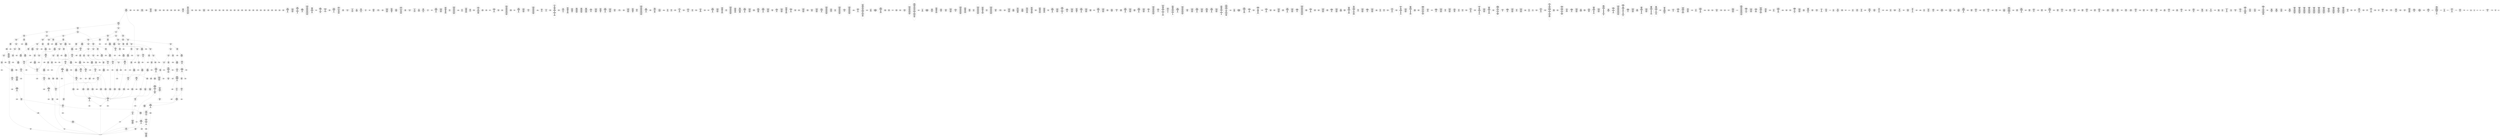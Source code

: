 /* Generated by GvGen v.1.0 (https://www.github.com/stricaud/gvgen) */

digraph G {
compound=true;
   node1 [label="[anywhere]"];
   node2 [label="# 0x0
PUSHX Data
PUSHX Data
MSTORE
PUSHX LogicData
CALLDATASIZE
LT
PUSHX Data
JUMPI
"];
   node3 [label="# 0xd
PUSHX Data
CALLDATALOAD
PUSHX BitData
SHR
PUSHX LogicData
GT
PUSHX Data
JUMPI
"];
   node4 [label="# 0x1e
PUSHX LogicData
GT
PUSHX Data
JUMPI
"];
   node5 [label="# 0x29
PUSHX LogicData
GT
PUSHX Data
JUMPI
"];
   node6 [label="# 0x34
PUSHX LogicData
EQ
PUSHX Data
JUMPI
"];
   node7 [label="# 0x3f
PUSHX LogicData
EQ
PUSHX Data
JUMPI
"];
   node8 [label="# 0x4a
PUSHX LogicData
EQ
PUSHX Data
JUMPI
"];
   node9 [label="# 0x55
PUSHX LogicData
EQ
PUSHX Data
JUMPI
"];
   node10 [label="# 0x60
PUSHX LogicData
EQ
PUSHX Data
JUMPI
"];
   node11 [label="# 0x6b
PUSHX Data
REVERT
"];
   node12 [label="# 0x6f
JUMPDEST
PUSHX LogicData
EQ
PUSHX Data
JUMPI
"];
   node13 [label="# 0x7b
PUSHX LogicData
EQ
PUSHX Data
JUMPI
"];
   node14 [label="# 0x86
PUSHX LogicData
EQ
PUSHX Data
JUMPI
"];
   node15 [label="# 0x91
PUSHX LogicData
EQ
PUSHX Data
JUMPI
"];
   node16 [label="# 0x9c
PUSHX LogicData
EQ
PUSHX Data
JUMPI
"];
   node17 [label="# 0xa7
PUSHX Data
REVERT
"];
   node18 [label="# 0xab
JUMPDEST
PUSHX LogicData
GT
PUSHX Data
JUMPI
"];
   node19 [label="# 0xb7
PUSHX LogicData
EQ
PUSHX Data
JUMPI
"];
   node20 [label="# 0xc2
PUSHX LogicData
EQ
PUSHX Data
JUMPI
"];
   node21 [label="# 0xcd
PUSHX LogicData
EQ
PUSHX Data
JUMPI
"];
   node22 [label="# 0xd8
PUSHX LogicData
EQ
PUSHX Data
JUMPI
"];
   node23 [label="# 0xe3
PUSHX LogicData
EQ
PUSHX Data
JUMPI
"];
   node24 [label="# 0xee
PUSHX Data
REVERT
"];
   node25 [label="# 0xf2
JUMPDEST
PUSHX LogicData
EQ
PUSHX Data
JUMPI
"];
   node26 [label="# 0xfe
PUSHX LogicData
EQ
PUSHX Data
JUMPI
"];
   node27 [label="# 0x109
PUSHX LogicData
EQ
PUSHX Data
JUMPI
"];
   node28 [label="# 0x114
PUSHX LogicData
EQ
PUSHX Data
JUMPI
"];
   node29 [label="# 0x11f
PUSHX Data
REVERT
"];
   node30 [label="# 0x123
JUMPDEST
PUSHX LogicData
GT
PUSHX Data
JUMPI
"];
   node31 [label="# 0x12f
PUSHX LogicData
GT
PUSHX Data
JUMPI
"];
   node32 [label="# 0x13a
PUSHX LogicData
EQ
PUSHX Data
JUMPI
"];
   node33 [label="# 0x145
PUSHX LogicData
EQ
PUSHX Data
JUMPI
"];
   node34 [label="# 0x150
PUSHX LogicData
EQ
PUSHX Data
JUMPI
"];
   node35 [label="# 0x15b
PUSHX LogicData
EQ
PUSHX Data
JUMPI
"];
   node36 [label="# 0x166
PUSHX LogicData
EQ
PUSHX Data
JUMPI
"];
   node37 [label="# 0x171
PUSHX Data
REVERT
"];
   node38 [label="# 0x175
JUMPDEST
PUSHX LogicData
EQ
PUSHX Data
JUMPI
"];
   node39 [label="# 0x181
PUSHX LogicData
EQ
PUSHX Data
JUMPI
"];
   node40 [label="# 0x18c
PUSHX LogicData
EQ
PUSHX Data
JUMPI
"];
   node41 [label="# 0x197
PUSHX LogicData
EQ
PUSHX Data
JUMPI
"];
   node42 [label="# 0x1a2
PUSHX LogicData
EQ
PUSHX Data
JUMPI
"];
   node43 [label="# 0x1ad
PUSHX Data
REVERT
"];
   node44 [label="# 0x1b1
JUMPDEST
PUSHX LogicData
GT
PUSHX Data
JUMPI
"];
   node45 [label="# 0x1bd
PUSHX LogicData
EQ
PUSHX Data
JUMPI
"];
   node46 [label="# 0x1c8
PUSHX LogicData
EQ
PUSHX Data
JUMPI
"];
   node47 [label="# 0x1d3
PUSHX LogicData
EQ
PUSHX Data
JUMPI
"];
   node48 [label="# 0x1de
PUSHX LogicData
EQ
PUSHX Data
JUMPI
"];
   node49 [label="# 0x1e9
PUSHX LogicData
EQ
PUSHX Data
JUMPI
"];
   node50 [label="# 0x1f4
PUSHX Data
REVERT
"];
   node51 [label="# 0x1f8
JUMPDEST
PUSHX LogicData
EQ
PUSHX Data
JUMPI
"];
   node52 [label="# 0x203
PUSHX LogicData
EQ
PUSHX Data
JUMPI
"];
   node53 [label="# 0x20d
PUSHX LogicData
EQ
PUSHX Data
JUMPI
"];
   node54 [label="# 0x218
PUSHX LogicData
EQ
PUSHX Data
JUMPI
"];
   node55 [label="# 0x223
JUMPDEST
PUSHX Data
REVERT
"];
   node56 [label="# 0x228
JUMPDEST
CALLVALUE
ISZERO
PUSHX Data
JUMPI
"];
   node57 [label="# 0x230
PUSHX Data
REVERT
"];
   node58 [label="# 0x234
JUMPDEST
PUSHX Data
PUSHX Data
CALLDATASIZE
PUSHX Data
PUSHX Data
JUMP
"];
   node59 [label="# 0x243
JUMPDEST
PUSHX Data
JUMP
"];
   node60 [label="# 0x248
JUMPDEST
STOP
"];
   node61 [label="# 0x24a
JUMPDEST
CALLVALUE
ISZERO
PUSHX Data
JUMPI
"];
   node62 [label="# 0x252
PUSHX Data
REVERT
"];
   node63 [label="# 0x256
JUMPDEST
PUSHX Data
PUSHX Data
CALLDATASIZE
PUSHX Data
PUSHX Data
JUMP
"];
   node64 [label="# 0x265
JUMPDEST
PUSHX Data
JUMP
"];
   node65 [label="# 0x26a
JUMPDEST
PUSHX MemData
MLOAD
MSTORE
PUSHX ArithData
ADD
"];
   node66 [label="# 0x274
JUMPDEST
PUSHX MemData
MLOAD
SUB
RETURN
"];
   node67 [label="# 0x27d
JUMPDEST
CALLVALUE
ISZERO
PUSHX Data
JUMPI
"];
   node68 [label="# 0x285
PUSHX Data
REVERT
"];
   node69 [label="# 0x289
JUMPDEST
PUSHX Data
PUSHX Data
CALLDATASIZE
PUSHX Data
PUSHX Data
JUMP
"];
   node70 [label="# 0x298
JUMPDEST
PUSHX Data
JUMP
"];
   node71 [label="# 0x29d
JUMPDEST
PUSHX MemData
MLOAD
ISZERO
ISZERO
MSTORE
PUSHX ArithData
ADD
PUSHX Data
JUMP
"];
   node72 [label="# 0x2ad
JUMPDEST
CALLVALUE
ISZERO
PUSHX Data
JUMPI
"];
   node73 [label="# 0x2b5
PUSHX Data
REVERT
"];
   node74 [label="# 0x2b9
JUMPDEST
PUSHX Data
PUSHX Data
JUMP
"];
   node75 [label="# 0x2c2
JUMPDEST
PUSHX MemData
MLOAD
PUSHX Data
PUSHX Data
JUMP
"];
   node76 [label="# 0x2cf
JUMPDEST
CALLVALUE
ISZERO
PUSHX Data
JUMPI
"];
   node77 [label="# 0x2d7
PUSHX Data
REVERT
"];
   node78 [label="# 0x2db
JUMPDEST
PUSHX Data
PUSHX Data
CALLDATASIZE
PUSHX Data
PUSHX Data
JUMP
"];
   node79 [label="# 0x2ea
JUMPDEST
PUSHX Data
JUMP
"];
   node80 [label="# 0x2ef
JUMPDEST
CALLVALUE
ISZERO
PUSHX Data
JUMPI
"];
   node81 [label="# 0x2f7
PUSHX Data
REVERT
"];
   node82 [label="# 0x2fb
JUMPDEST
PUSHX Data
PUSHX Data
CALLDATASIZE
PUSHX Data
PUSHX Data
JUMP
"];
   node83 [label="# 0x30a
JUMPDEST
PUSHX Data
JUMP
"];
   node84 [label="# 0x30f
JUMPDEST
CALLVALUE
ISZERO
PUSHX Data
JUMPI
"];
   node85 [label="# 0x317
PUSHX Data
REVERT
"];
   node86 [label="# 0x31b
JUMPDEST
PUSHX Data
PUSHX Data
CALLDATASIZE
PUSHX Data
PUSHX Data
JUMP
"];
   node87 [label="# 0x32a
JUMPDEST
PUSHX Data
JUMP
"];
   node88 [label="# 0x32f
JUMPDEST
CALLVALUE
ISZERO
PUSHX Data
JUMPI
"];
   node89 [label="# 0x337
PUSHX Data
REVERT
"];
   node90 [label="# 0x33b
JUMPDEST
PUSHX Data
PUSHX Data
CALLDATASIZE
PUSHX Data
PUSHX Data
JUMP
"];
   node91 [label="# 0x34a
JUMPDEST
PUSHX Data
JUMP
"];
   node92 [label="# 0x34f
JUMPDEST
CALLVALUE
ISZERO
PUSHX Data
JUMPI
"];
   node93 [label="# 0x357
PUSHX Data
REVERT
"];
   node94 [label="# 0x35b
JUMPDEST
PUSHX Data
PUSHX Data
CALLDATASIZE
PUSHX Data
PUSHX Data
JUMP
"];
   node95 [label="# 0x36a
JUMPDEST
PUSHX Data
JUMP
"];
   node96 [label="# 0x36f
JUMPDEST
CALLVALUE
ISZERO
PUSHX Data
JUMPI
"];
   node97 [label="# 0x377
PUSHX Data
REVERT
"];
   node98 [label="# 0x37b
JUMPDEST
PUSHX Data
PUSHX Data
CALLDATASIZE
PUSHX Data
PUSHX Data
JUMP
"];
   node99 [label="# 0x38a
JUMPDEST
PUSHX Data
JUMP
"];
   node100 [label="# 0x38f
JUMPDEST
PUSHX Data
MLOAD
MSTORE
PUSHX ArithData
ADD
MSTORE
ADD
PUSHX Data
JUMP
"];
   node101 [label="# 0x3a4
JUMPDEST
CALLVALUE
ISZERO
PUSHX Data
JUMPI
"];
   node102 [label="# 0x3ac
PUSHX Data
REVERT
"];
   node103 [label="# 0x3b0
JUMPDEST
PUSHX Data
PUSHX Data
JUMP
"];
   node104 [label="# 0x3b9
JUMPDEST
PUSHX Data
MLOAD
MSTORE
PUSHX ArithData
ADD
MSTORE
ADD
MSTORE
PUSHX ArithData
ADD
MSTORE
PUSHX ArithData
ADD
MSTORE
PUSHX ArithData
ADD
MSTORE
PUSHX ArithData
ADD
PUSHX Data
JUMP
"];
   node105 [label="# 0x3e6
JUMPDEST
CALLVALUE
ISZERO
PUSHX Data
JUMPI
"];
   node106 [label="# 0x3ee
PUSHX Data
REVERT
"];
   node107 [label="# 0x3f2
JUMPDEST
PUSHX Data
PUSHX Data
CALLDATASIZE
PUSHX Data
PUSHX Data
JUMP
"];
   node108 [label="# 0x401
JUMPDEST
PUSHX Data
JUMP
"];
   node109 [label="# 0x406
JUMPDEST
CALLVALUE
ISZERO
PUSHX Data
JUMPI
"];
   node110 [label="# 0x40e
PUSHX Data
REVERT
"];
   node111 [label="# 0x412
JUMPDEST
PUSHX Data
PUSHX Data
CALLDATASIZE
PUSHX Data
PUSHX Data
JUMP
"];
   node112 [label="# 0x421
JUMPDEST
PUSHX Data
JUMP
"];
   node113 [label="# 0x426
JUMPDEST
CALLVALUE
ISZERO
PUSHX Data
JUMPI
"];
   node114 [label="# 0x42e
PUSHX Data
REVERT
"];
   node115 [label="# 0x432
JUMPDEST
PUSHX Data
PUSHX Data
CALLDATASIZE
PUSHX Data
PUSHX Data
JUMP
"];
   node116 [label="# 0x441
JUMPDEST
PUSHX Data
JUMP
"];
   node117 [label="# 0x446
JUMPDEST
PUSHX MemData
MLOAD
PUSHX Data
PUSHX Data
JUMP
"];
   node118 [label="# 0x453
JUMPDEST
CALLVALUE
ISZERO
PUSHX Data
JUMPI
"];
   node119 [label="# 0x45b
PUSHX Data
REVERT
"];
   node120 [label="# 0x45f
JUMPDEST
PUSHX Data
PUSHX Data
CALLDATASIZE
PUSHX Data
PUSHX Data
JUMP
"];
   node121 [label="# 0x46e
JUMPDEST
PUSHX Data
JUMP
"];
   node122 [label="# 0x473
JUMPDEST
CALLVALUE
ISZERO
PUSHX Data
JUMPI
"];
   node123 [label="# 0x47b
PUSHX Data
REVERT
"];
   node124 [label="# 0x47f
JUMPDEST
PUSHX Data
PUSHX Data
CALLDATASIZE
PUSHX Data
PUSHX Data
JUMP
"];
   node125 [label="# 0x48e
JUMPDEST
PUSHX Data
JUMP
"];
   node126 [label="# 0x493
JUMPDEST
CALLVALUE
ISZERO
PUSHX Data
JUMPI
"];
   node127 [label="# 0x49b
PUSHX Data
REVERT
"];
   node128 [label="# 0x49f
JUMPDEST
PUSHX Data
PUSHX Data
CALLDATASIZE
PUSHX Data
PUSHX Data
JUMP
"];
   node129 [label="# 0x4ae
JUMPDEST
PUSHX Data
JUMP
"];
   node130 [label="# 0x4b3
JUMPDEST
CALLVALUE
ISZERO
PUSHX Data
JUMPI
"];
   node131 [label="# 0x4bb
PUSHX Data
REVERT
"];
   node132 [label="# 0x4bf
JUMPDEST
PUSHX Data
PUSHX Data
CALLDATASIZE
PUSHX Data
PUSHX Data
JUMP
"];
   node133 [label="# 0x4ce
JUMPDEST
PUSHX Data
JUMP
"];
   node134 [label="# 0x4d3
JUMPDEST
CALLVALUE
ISZERO
PUSHX Data
JUMPI
"];
   node135 [label="# 0x4db
PUSHX Data
REVERT
"];
   node136 [label="# 0x4df
JUMPDEST
PUSHX Data
PUSHX Data
CALLDATASIZE
PUSHX Data
PUSHX Data
JUMP
"];
   node137 [label="# 0x4ee
JUMPDEST
PUSHX Data
JUMP
"];
   node138 [label="# 0x4f3
JUMPDEST
PUSHX Data
PUSHX Data
CALLDATASIZE
PUSHX Data
PUSHX Data
JUMP
"];
   node139 [label="# 0x501
JUMPDEST
PUSHX Data
JUMP
"];
   node140 [label="# 0x506
JUMPDEST
CALLVALUE
ISZERO
PUSHX Data
JUMPI
"];
   node141 [label="# 0x50e
PUSHX Data
REVERT
"];
   node142 [label="# 0x512
JUMPDEST
PUSHX Data
PUSHX Data
CALLDATASIZE
PUSHX Data
PUSHX Data
JUMP
"];
   node143 [label="# 0x521
JUMPDEST
PUSHX Data
JUMP
"];
   node144 [label="# 0x526
JUMPDEST
CALLVALUE
ISZERO
PUSHX Data
JUMPI
"];
   node145 [label="# 0x52e
PUSHX Data
REVERT
"];
   node146 [label="# 0x532
JUMPDEST
PUSHX Data
PUSHX Data
JUMP
"];
   node147 [label="# 0x53b
JUMPDEST
CALLVALUE
ISZERO
PUSHX Data
JUMPI
"];
   node148 [label="# 0x543
PUSHX Data
REVERT
"];
   node149 [label="# 0x547
JUMPDEST
PUSHX Data
PUSHX Data
CALLDATASIZE
PUSHX Data
PUSHX Data
JUMP
"];
   node150 [label="# 0x556
JUMPDEST
PUSHX Data
JUMP
"];
   node151 [label="# 0x55b
JUMPDEST
CALLVALUE
ISZERO
PUSHX Data
JUMPI
"];
   node152 [label="# 0x563
PUSHX Data
REVERT
"];
   node153 [label="# 0x567
JUMPDEST
PUSHX Data
PUSHX Data
CALLDATASIZE
PUSHX Data
PUSHX Data
JUMP
"];
   node154 [label="# 0x576
JUMPDEST
PUSHX Data
JUMP
"];
   node155 [label="# 0x57b
JUMPDEST
CALLVALUE
ISZERO
PUSHX Data
JUMPI
"];
   node156 [label="# 0x583
PUSHX Data
REVERT
"];
   node157 [label="# 0x587
JUMPDEST
PUSHX Data
PUSHX Data
CALLDATASIZE
PUSHX Data
PUSHX Data
JUMP
"];
   node158 [label="# 0x596
JUMPDEST
PUSHX Data
JUMP
"];
   node159 [label="# 0x59b
JUMPDEST
CALLVALUE
ISZERO
PUSHX Data
JUMPI
"];
   node160 [label="# 0x5a3
PUSHX Data
REVERT
"];
   node161 [label="# 0x5a7
JUMPDEST
PUSHX Data
PUSHX Data
CALLDATASIZE
PUSHX Data
PUSHX Data
JUMP
"];
   node162 [label="# 0x5b6
JUMPDEST
PUSHX Data
JUMP
"];
   node163 [label="# 0x5bb
JUMPDEST
CALLVALUE
ISZERO
PUSHX Data
JUMPI
"];
   node164 [label="# 0x5c3
PUSHX Data
REVERT
"];
   node165 [label="# 0x5c7
JUMPDEST
PUSHX StorData
SLOAD
PUSHX MemData
MLOAD
PUSHX ArithData
PUSHX BitData
PUSHX BitData
SHL
SUB
AND
MSTORE
PUSHX ArithData
ADD
PUSHX Data
JUMP
"];
   node166 [label="# 0x5e3
JUMPDEST
CALLVALUE
ISZERO
PUSHX Data
JUMPI
"];
   node167 [label="# 0x5eb
PUSHX Data
REVERT
"];
   node168 [label="# 0x5ef
JUMPDEST
PUSHX Data
PUSHX Data
JUMP
"];
   node169 [label="# 0x5f8
JUMPDEST
CALLVALUE
ISZERO
PUSHX Data
JUMPI
"];
   node170 [label="# 0x600
PUSHX Data
REVERT
"];
   node171 [label="# 0x604
JUMPDEST
PUSHX Data
PUSHX Data
CALLDATASIZE
PUSHX Data
PUSHX Data
JUMP
"];
   node172 [label="# 0x613
JUMPDEST
PUSHX Data
JUMP
"];
   node173 [label="# 0x618
JUMPDEST
CALLVALUE
ISZERO
PUSHX Data
JUMPI
"];
   node174 [label="# 0x620
PUSHX Data
REVERT
"];
   node175 [label="# 0x624
JUMPDEST
PUSHX Data
PUSHX Data
CALLDATASIZE
PUSHX Data
PUSHX Data
JUMP
"];
   node176 [label="# 0x633
JUMPDEST
PUSHX Data
JUMP
"];
   node177 [label="# 0x638
JUMPDEST
CALLVALUE
ISZERO
PUSHX Data
JUMPI
"];
   node178 [label="# 0x640
PUSHX Data
REVERT
"];
   node179 [label="# 0x644
JUMPDEST
PUSHX Data
PUSHX Data
CALLDATASIZE
PUSHX Data
PUSHX Data
JUMP
"];
   node180 [label="# 0x653
JUMPDEST
PUSHX Data
JUMP
"];
   node181 [label="# 0x658
JUMPDEST
CALLVALUE
ISZERO
PUSHX Data
JUMPI
"];
   node182 [label="# 0x660
PUSHX Data
REVERT
"];
   node183 [label="# 0x664
JUMPDEST
PUSHX Data
PUSHX Data
CALLDATASIZE
PUSHX Data
PUSHX Data
JUMP
"];
   node184 [label="# 0x673
JUMPDEST
PUSHX Data
JUMP
"];
   node185 [label="# 0x678
JUMPDEST
CALLVALUE
ISZERO
PUSHX Data
JUMPI
"];
   node186 [label="# 0x680
PUSHX Data
REVERT
"];
   node187 [label="# 0x684
JUMPDEST
PUSHX Data
PUSHX Data
CALLDATASIZE
PUSHX Data
PUSHX Data
JUMP
"];
   node188 [label="# 0x693
JUMPDEST
PUSHX Data
JUMP
"];
   node189 [label="# 0x698
JUMPDEST
CALLVALUE
ISZERO
PUSHX Data
JUMPI
"];
   node190 [label="# 0x6a0
PUSHX Data
REVERT
"];
   node191 [label="# 0x6a4
JUMPDEST
PUSHX Data
PUSHX Data
CALLDATASIZE
PUSHX Data
PUSHX Data
JUMP
"];
   node192 [label="# 0x6b3
JUMPDEST
PUSHX Data
JUMP
"];
   node193 [label="# 0x6b8
JUMPDEST
CALLVALUE
ISZERO
PUSHX Data
JUMPI
"];
   node194 [label="# 0x6c0
PUSHX Data
REVERT
"];
   node195 [label="# 0x6c4
JUMPDEST
PUSHX Data
PUSHX Data
CALLDATASIZE
PUSHX Data
PUSHX Data
JUMP
"];
   node196 [label="# 0x6d3
JUMPDEST
PUSHX Data
JUMP
"];
   node197 [label="# 0x6d8
JUMPDEST
CALLVALUE
ISZERO
PUSHX Data
JUMPI
"];
   node198 [label="# 0x6e0
PUSHX Data
REVERT
"];
   node199 [label="# 0x6e4
JUMPDEST
PUSHX Data
PUSHX Data
CALLDATASIZE
PUSHX Data
PUSHX Data
JUMP
"];
   node200 [label="# 0x6f3
JUMPDEST
PUSHX Data
JUMP
"];
   node201 [label="# 0x6f8
JUMPDEST
CALLVALUE
ISZERO
PUSHX Data
JUMPI
"];
   node202 [label="# 0x700
PUSHX Data
REVERT
"];
   node203 [label="# 0x704
JUMPDEST
PUSHX Data
PUSHX Data
CALLDATASIZE
PUSHX Data
PUSHX Data
JUMP
"];
   node204 [label="# 0x713
JUMPDEST
PUSHX Data
JUMP
"];
   node205 [label="# 0x718
JUMPDEST
CALLVALUE
ISZERO
PUSHX Data
JUMPI
"];
   node206 [label="# 0x720
PUSHX Data
REVERT
"];
   node207 [label="# 0x724
JUMPDEST
PUSHX Data
PUSHX Data
CALLDATASIZE
PUSHX Data
PUSHX Data
JUMP
"];
   node208 [label="# 0x733
JUMPDEST
PUSHX Data
JUMP
"];
   node209 [label="# 0x738
JUMPDEST
PUSHX StorData
SLOAD
PUSHX ArithData
PUSHX BitData
PUSHX BitData
SHL
SUB
AND
CALLER
EQ
PUSHX Data
JUMPI
"];
   node210 [label="# 0x74b
PUSHX MemData
MLOAD
PUSHX BitData
PUSHX BitData
SHL
MSTORE
PUSHX ArithData
ADD
PUSHX Data
PUSHX Data
JUMP
"];
   node211 [label="# 0x762
JUMPDEST
PUSHX MemData
MLOAD
SUB
REVERT
"];
   node212 [label="# 0x76b
JUMPDEST
PUSHX StorData
SLOAD
PUSHX ArithData
PUSHX BitData
PUSHX BitData
SHL
SUB
NOT
AND
PUSHX ArithData
PUSHX BitData
PUSHX BitData
SHL
SUB
AND
OR
SSTORE
JUMP
"];
   node213 [label="# 0x78d
JUMPDEST
PUSHX Data
PUSHX ArithData
PUSHX BitData
PUSHX BitData
SHL
SUB
AND
PUSHX Data
JUMPI
"];
   node214 [label="# 0x79e
PUSHX MemData
MLOAD
PUSHX BitData
PUSHX BitData
SHL
MSTORE
PUSHX Data
PUSHX ArithData
ADD
MSTORE
PUSHX Data
PUSHX ArithData
ADD
MSTORE
PUSHX Data
PUSHX ArithData
ADD
MSTORE
PUSHX BitData
PUSHX BitData
SHL
PUSHX ArithData
ADD
MSTORE
PUSHX ArithData
ADD
PUSHX Data
JUMP
"];
   node215 [label="# 0x7f9
JUMPDEST
PUSHX Data
MSTORE
PUSHX Data
MSTORE
PUSHX Data
SHA3
PUSHX ArithData
PUSHX BitData
PUSHX BitData
SHL
SUB
AND
MSTORE
MSTORE
SHA3
SLOAD
"];
   node216 [label="# 0x81c
JUMPDEST
JUMP
"];
   node217 [label="# 0x822
JUMPDEST
PUSHX Data
PUSHX ArithData
PUSHX BitData
PUSHX BitData
SHL
SUB
NOT
AND
PUSHX BitData
PUSHX BitData
SHL
EQ
PUSHX Data
JUMPI
"];
   node218 [label="# 0x83e
PUSHX ArithData
PUSHX BitData
PUSHX BitData
SHL
SUB
NOT
AND
PUSHX BitData
PUSHX BitData
SHL
EQ
"];
   node219 [label="# 0x853
JUMPDEST
PUSHX Data
JUMPI
"];
   node220 [label="# 0x859
PUSHX BitData
PUSHX BitData
SHL
PUSHX ArithData
PUSHX BitData
PUSHX BitData
SHL
SUB
NOT
AND
EQ
PUSHX Data
JUMP
"];
   node221 [label="# 0x872
JUMPDEST
PUSHX StorData
SLOAD
PUSHX Data
PUSHX Data
JUMP
"];
   node222 [label="# 0x87f
JUMPDEST
PUSHX ArithData
ADD
PUSHX ArithData
DIV
MUL
PUSHX ArithData
ADD
PUSHX MemData
MLOAD
ADD
PUSHX Data
MSTORE
MSTORE
PUSHX ArithData
ADD
SLOAD
PUSHX Data
PUSHX Data
JUMP
"];
   node223 [label="# 0x8ab
JUMPDEST
ISZERO
PUSHX Data
JUMPI
"];
   node224 [label="# 0x8b2
PUSHX LogicData
LT
PUSHX Data
JUMPI
"];
   node225 [label="# 0x8ba
PUSHX ArithData
SLOAD
DIV
MUL
MSTORE
PUSHX ArithData
ADD
PUSHX Data
JUMP
"];
   node226 [label="# 0x8cd
JUMPDEST
ADD
PUSHX Data
MSTORE
PUSHX Data
PUSHX Data
SHA3
"];
   node227 [label="# 0x8db
JUMPDEST
SLOAD
MSTORE
PUSHX ArithData
ADD
PUSHX ArithData
ADD
GT
PUSHX Data
JUMPI
"];
   node228 [label="# 0x8ef
SUB
PUSHX BitData
AND
ADD
"];
   node229 [label="# 0x8f8
JUMPDEST
JUMP
"];
   node230 [label="# 0x900
JUMPDEST
PUSHX Data
PUSHX BitData
AND
ISZERO
PUSHX Data
JUMPI
"];
   node231 [label="# 0x90d
PUSHX BitData
AND
PUSHX LogicData
EQ
"];
   node232 [label="# 0x915
JUMPDEST
PUSHX Data
JUMPI
"];
   node233 [label="# 0x91a
PUSHX MemData
MLOAD
PUSHX BitData
PUSHX BitData
SHL
MSTORE
PUSHX ArithData
ADD
PUSHX Data
PUSHX Data
JUMP
"];
   node234 [label="# 0x931
JUMPDEST
PUSHX BitData
AND
PUSHX Data
MSTORE
PUSHX Data
PUSHX Data
MSTORE
PUSHX Data
SHA3
SLOAD
JUMP
"];
   node235 [label="# 0x947
JUMPDEST
PUSHX Data
PUSHX StorData
SLOAD
PUSHX Data
PUSHX Data
JUMP
"];
   node236 [label="# 0x956
JUMPDEST
PUSHX ArithData
ADD
PUSHX ArithData
DIV
MUL
PUSHX ArithData
ADD
PUSHX MemData
MLOAD
ADD
PUSHX Data
MSTORE
MSTORE
PUSHX ArithData
ADD
SLOAD
PUSHX Data
PUSHX Data
JUMP
"];
   node237 [label="# 0x982
JUMPDEST
ISZERO
PUSHX Data
JUMPI
"];
   node238 [label="# 0x989
PUSHX LogicData
LT
PUSHX Data
JUMPI
"];
   node239 [label="# 0x991
PUSHX ArithData
SLOAD
DIV
MUL
MSTORE
PUSHX ArithData
ADD
PUSHX Data
JUMP
"];
   node240 [label="# 0x9a4
JUMPDEST
ADD
PUSHX Data
MSTORE
PUSHX Data
PUSHX Data
SHA3
"];
   node241 [label="# 0x9b2
JUMPDEST
SLOAD
MSTORE
PUSHX ArithData
ADD
PUSHX ArithData
ADD
GT
PUSHX Data
JUMPI
"];
   node242 [label="# 0x9c6
SUB
PUSHX BitData
AND
ADD
"];
   node243 [label="# 0x9cf
JUMPDEST
JUMP
"];
   node244 [label="# 0x9db
JUMPDEST
PUSHX StorData
SLOAD
PUSHX ArithData
PUSHX BitData
PUSHX BitData
SHL
SUB
AND
CALLER
EQ
PUSHX Data
JUMPI
"];
   node245 [label="# 0x9ee
PUSHX MemData
MLOAD
PUSHX BitData
PUSHX BitData
SHL
MSTORE
PUSHX ArithData
ADD
PUSHX Data
PUSHX Data
JUMP
"];
   node246 [label="# 0xa05
JUMPDEST
PUSHX BitData
AND
PUSHX Data
MSTORE
PUSHX Data
PUSHX Data
MSTORE
PUSHX Data
SHA3
SLOAD
MLOAD
PUSHX Data
MSTORE
SHA3
SLOAD
PUSHX Data
PUSHX Data
JUMP
"];
   node247 [label="# 0xa2f
JUMPDEST
LT
PUSHX Data
JUMPI
"];
   node248 [label="# 0xa35
PUSHX MemData
MLOAD
PUSHX BitData
PUSHX BitData
SHL
MSTORE
PUSHX Data
PUSHX ArithData
ADD
MSTORE
PUSHX Data
PUSHX ArithData
ADD
MSTORE
PUSHX Data
PUSHX ArithData
ADD
MSTORE
PUSHX ArithData
ADD
PUSHX Data
JUMP
"];
   node249 [label="# 0xa7c
JUMPDEST
PUSHX Data
"];
   node250 [label="# 0xa7f
JUMPDEST
MLOAD
LT
ISZERO
PUSHX Data
JUMPI
"];
   node251 [label="# 0xa89
PUSHX BitData
AND
PUSHX Data
MSTORE
PUSHX Data
PUSHX Data
MSTORE
PUSHX Data
SHA3
SLOAD
PUSHX Data
PUSHX Data
PUSHX Data
JUMP
"];
   node252 [label="# 0xaab
JUMPDEST
SSTORE
PUSHX Data
MLOAD
LT
PUSHX Data
JUMPI
"];
   node253 [label="# 0xac0
PUSHX Data
PUSHX Data
JUMP
"];
   node254 [label="# 0xac7
JUMPDEST
PUSHX ArithData
MUL
PUSHX ArithData
ADD
ADD
MLOAD
PUSHX BitData
AND
PUSHX Data
PUSHX MemData
MLOAD
PUSHX ArithData
ADD
PUSHX Data
MSTORE
PUSHX Data
MSTORE
PUSHX Data
JUMP
"];
   node255 [label="# 0xaea
JUMPDEST
PUSHX Data
PUSHX Data
JUMP
"];
   node256 [label="# 0xaf4
JUMPDEST
PUSHX Data
JUMP
"];
   node257 [label="# 0xafc
JUMPDEST
JUMP
"];
   node258 [label="# 0xb01
JUMPDEST
PUSHX ArithData
PUSHX BitData
PUSHX BitData
SHL
SUB
AND
CALLER
EQ
PUSHX Data
JUMPI
"];
   node259 [label="# 0xb13
PUSHX Data
CALLER
PUSHX Data
JUMP
"];
   node260 [label="# 0xb1d
JUMPDEST
PUSHX Data
JUMPI
"];
   node261 [label="# 0xb22
PUSHX MemData
MLOAD
PUSHX BitData
PUSHX BitData
SHL
MSTORE
PUSHX Data
PUSHX ArithData
ADD
MSTORE
PUSHX Data
PUSHX ArithData
ADD
MSTORE
PUSHX Data
PUSHX ArithData
ADD
MSTORE
PUSHX BitData
PUSHX BitData
SHL
PUSHX ArithData
ADD
MSTORE
PUSHX ArithData
ADD
PUSHX Data
JUMP
"];
   node262 [label="# 0xb84
JUMPDEST
PUSHX Data
PUSHX Data
JUMP
"];
   node263 [label="# 0xb91
JUMPDEST
JUMP
"];
   node264 [label="# 0xb98
JUMPDEST
PUSHX StorData
SLOAD
PUSHX ArithData
PUSHX BitData
PUSHX BitData
SHL
SUB
AND
CALLER
EQ
PUSHX Data
JUMPI
"];
   node265 [label="# 0xbab
PUSHX MemData
MLOAD
PUSHX BitData
PUSHX BitData
SHL
MSTORE
PUSHX ArithData
ADD
PUSHX Data
PUSHX Data
JUMP
"];
   node266 [label="# 0xbc2
JUMPDEST
PUSHX LogicData
MLOAD
LT
PUSHX Data
JUMPI
"];
   node267 [label="# 0xbcc
PUSHX MemData
MLOAD
PUSHX BitData
PUSHX BitData
SHL
MSTORE
PUSHX Data
PUSHX ArithData
ADD
MSTORE
PUSHX Data
PUSHX ArithData
ADD
MSTORE
PUSHX Data
PUSHX ArithData
ADD
MSTORE
PUSHX ArithData
ADD
PUSHX Data
JUMP
"];
   node268 [label="# 0xc13
JUMPDEST
PUSHX Data
"];
   node269 [label="# 0xc16
JUMPDEST
MLOAD
PUSHX BitData
AND
LT
ISZERO
PUSHX Data
JUMPI
"];
   node270 [label="# 0xc23
PUSHX BitData
AND
MLOAD
LT
PUSHX Data
JUMPI
"];
   node271 [label="# 0xc30
PUSHX Data
PUSHX Data
JUMP
"];
   node272 [label="# 0xc37
JUMPDEST
PUSHX ArithData
MUL
ADD
ADD
MLOAD
PUSHX BitData
AND
PUSHX Data
MSTORE
PUSHX Data
MSTORE
PUSHX Data
SHA3
SLOAD
PUSHX ArithData
PUSHX BitData
PUSHX BitData
SHL
SUB
NOT
AND
PUSHX ArithData
PUSHX BitData
PUSHX BitData
SHL
SUB
AND
OR
SSTORE
PUSHX Data
PUSHX Data
JUMP
"];
   node273 [label="# 0xc7d
JUMPDEST
PUSHX Data
JUMP
"];
   node274 [label="# 0xc85
JUMPDEST
MLOAD
PUSHX StorData
SLOAD
PUSHX BitData
NOT
AND
PUSHX BitData
AND
OR
SSTORE
JUMP
"];
   node275 [label="# 0xc9c
JUMPDEST
PUSHX BitData
AND
PUSHX Data
MSTORE
PUSHX Data
PUSHX Data
MSTORE
PUSHX Data
SHA3
SLOAD
PUSHX Data
MSTORE
SHA3
SLOAD
PUSHX Data
PUSHX Data
JUMP
"];
   node276 [label="# 0xcc5
JUMPDEST
PUSHX BitData
AND
PUSHX Data
MSTORE
PUSHX Data
PUSHX Data
MSTORE
PUSHX Data
SHA3
SLOAD
JUMP
"];
   node277 [label="# 0xce0
JUMPDEST
PUSHX Data
MSTORE
PUSHX StorData
SLOAD
PUSHX Data
PUSHX Data
MSTORE
PUSHX StorData
SLOAD
PUSHX Data
PUSHX Data
JUMP
"];
   node278 [label="# 0xd44
JUMPDEST
PUSHX Data
PUSHX Data
MSTORE
PUSHX StorData
SLOAD
PUSHX Data
PUSHX Data
MSTORE
PUSHX StorData
SLOAD
PUSHX Data
PUSHX Data
JUMP
"];
   node279 [label="# 0xda3
JUMPDEST
PUSHX Data
PUSHX Data
MSTORE
PUSHX StorData
SLOAD
PUSHX Data
PUSHX Data
MSTORE
PUSHX StorData
SLOAD
PUSHX Data
PUSHX Data
JUMP
"];
   node280 [label="# 0xe02
JUMPDEST
PUSHX Data
PUSHX Data
MSTORE
PUSHX StorData
SLOAD
PUSHX StorData
SLOAD
PUSHX Data
PUSHX Data
MSTORE
PUSHX StorData
SLOAD
JUMP
"];
   node281 [label="# 0xe87
JUMPDEST
PUSHX Data
PUSHX LogicData
PUSHX BitData
AND
GT
ISZERO
PUSHX Data
JUMPI
"];
   node282 [label="# 0xe96
PUSHX MemData
MLOAD
PUSHX BitData
PUSHX BitData
SHL
MSTORE
PUSHX ArithData
ADD
PUSHX Data
PUSHX Data
JUMP
"];
   node283 [label="# 0xead
JUMPDEST
PUSHX BitData
AND
PUSHX Data
MSTORE
PUSHX Data
PUSHX Data
MSTORE
PUSHX Data
SHA3
SLOAD
JUMP
"];
   node284 [label="# 0xec3
JUMPDEST
PUSHX StorData
SLOAD
PUSHX ArithData
PUSHX BitData
PUSHX BitData
SHL
SUB
AND
CALLER
EQ
PUSHX Data
JUMPI
"];
   node285 [label="# 0xed6
PUSHX MemData
MLOAD
PUSHX BitData
PUSHX BitData
SHL
MSTORE
PUSHX ArithData
ADD
PUSHX Data
PUSHX Data
JUMP
"];
   node286 [label="# 0xeed
JUMPDEST
PUSHX BitData
AND
ISZERO
PUSHX Data
JUMPI
"];
   node287 [label="# 0xef8
PUSHX BitData
AND
PUSHX LogicData
EQ
"];
   node288 [label="# 0xf00
JUMPDEST
PUSHX Data
JUMPI
"];
   node289 [label="# 0xf05
PUSHX MemData
MLOAD
PUSHX BitData
PUSHX BitData
SHL
MSTORE
PUSHX ArithData
ADD
PUSHX Data
PUSHX Data
JUMP
"];
   node290 [label="# 0xf1c
JUMPDEST
PUSHX BitData
AND
PUSHX Data
MSTORE
PUSHX Data
PUSHX Data
MSTORE
PUSHX Data
SHA3
SSTORE
JUMP
"];
   node291 [label="# 0xf32
JUMPDEST
PUSHX Data
MLOAD
MLOAD
EQ
PUSHX Data
JUMPI
"];
   node292 [label="# 0xf3e
PUSHX MemData
MLOAD
PUSHX BitData
PUSHX BitData
SHL
MSTORE
PUSHX Data
PUSHX ArithData
ADD
MSTORE
PUSHX Data
PUSHX ArithData
ADD
MSTORE
PUSHX Data
PUSHX ArithData
ADD
MSTORE
PUSHX BitData
PUSHX BitData
SHL
PUSHX ArithData
ADD
MSTORE
PUSHX ArithData
ADD
PUSHX Data
JUMP
"];
   node293 [label="# 0xf97
JUMPDEST
PUSHX Data
MLOAD
PUSHX ArithData
PUSHX BitData
PUSHX BitData
SHL
SUB
GT
ISZERO
PUSHX Data
JUMPI
"];
   node294 [label="# 0xfab
PUSHX Data
PUSHX Data
JUMP
"];
   node295 [label="# 0xfb2
JUMPDEST
PUSHX MemData
MLOAD
MSTORE
PUSHX ArithData
MUL
PUSHX ArithData
ADD
ADD
PUSHX Data
MSTORE
ISZERO
PUSHX Data
JUMPI
"];
   node296 [label="# 0xfcc
PUSHX ArithData
ADD
PUSHX ArithData
MUL
CALLDATASIZE
CALLDATACOPY
ADD
"];
   node297 [label="# 0xfdb
JUMPDEST
PUSHX Data
"];
   node298 [label="# 0xfe1
JUMPDEST
MLOAD
LT
ISZERO
PUSHX Data
JUMPI
"];
   node299 [label="# 0xfeb
PUSHX Data
MLOAD
LT
PUSHX Data
JUMPI
"];
   node300 [label="# 0xff8
PUSHX Data
PUSHX Data
JUMP
"];
   node301 [label="# 0xfff
JUMPDEST
PUSHX ArithData
MUL
PUSHX ArithData
ADD
ADD
MLOAD
MLOAD
LT
PUSHX Data
JUMPI
"];
   node302 [label="# 0x1012
PUSHX Data
PUSHX Data
JUMP
"];
   node303 [label="# 0x1019
JUMPDEST
PUSHX ArithData
MUL
PUSHX ArithData
ADD
ADD
MLOAD
PUSHX Data
JUMP
"];
   node304 [label="# 0x1026
JUMPDEST
MLOAD
LT
PUSHX Data
JUMPI
"];
   node305 [label="# 0x1031
PUSHX Data
PUSHX Data
JUMP
"];
   node306 [label="# 0x1038
JUMPDEST
PUSHX ArithData
MUL
ADD
ADD
MSTORE
PUSHX Data
PUSHX Data
JUMP
"];
   node307 [label="# 0x104c
JUMPDEST
PUSHX Data
JUMP
"];
   node308 [label="# 0x1053
JUMPDEST
JUMP
"];
   node309 [label="# 0x105b
JUMPDEST
PUSHX StorData
SLOAD
PUSHX ArithData
PUSHX BitData
PUSHX BitData
SHL
SUB
AND
CALLER
EQ
PUSHX Data
JUMPI
"];
   node310 [label="# 0x106e
PUSHX MemData
MLOAD
PUSHX BitData
PUSHX BitData
SHL
MSTORE
PUSHX ArithData
ADD
PUSHX Data
PUSHX Data
JUMP
"];
   node311 [label="# 0x1085
JUMPDEST
PUSHX BitData
AND
PUSHX Data
MSTORE
PUSHX Data
PUSHX Data
MSTORE
PUSHX Data
SHA3
SLOAD
PUSHX Data
MSTORE
SHA3
SLOAD
PUSHX Data
PUSHX Data
JUMP
"];
   node312 [label="# 0x10af
JUMPDEST
LT
PUSHX Data
JUMPI
"];
   node313 [label="# 0x10b5
PUSHX MemData
MLOAD
PUSHX BitData
PUSHX BitData
SHL
MSTORE
PUSHX Data
PUSHX ArithData
ADD
MSTORE
PUSHX Data
PUSHX ArithData
ADD
MSTORE
PUSHX Data
PUSHX ArithData
ADD
MSTORE
PUSHX ArithData
ADD
PUSHX Data
JUMP
"];
   node314 [label="# 0x10fc
JUMPDEST
PUSHX BitData
AND
PUSHX Data
MSTORE
PUSHX Data
PUSHX Data
MSTORE
PUSHX Data
SHA3
SLOAD
PUSHX Data
PUSHX Data
JUMP
"];
   node315 [label="# 0x111e
JUMPDEST
SSTORE
PUSHX Data
PUSHX BitData
AND
PUSHX MemData
MLOAD
PUSHX ArithData
ADD
PUSHX Data
MSTORE
PUSHX Data
MSTORE
PUSHX Data
JUMP
"];
   node316 [label="# 0x1143
JUMPDEST
PUSHX StorData
SLOAD
PUSHX ArithData
PUSHX BitData
PUSHX BitData
SHL
SUB
AND
CALLER
EQ
PUSHX Data
JUMPI
"];
   node317 [label="# 0x1156
PUSHX MemData
MLOAD
PUSHX BitData
PUSHX BitData
SHL
MSTORE
PUSHX ArithData
ADD
PUSHX Data
PUSHX Data
JUMP
"];
   node318 [label="# 0x116d
JUMPDEST
PUSHX Data
PUSHX Data
JUMP
"];
   node319 [label="# 0x1178
JUMPDEST
PUSHX Data
PUSHX MemData
MLOAD
PUSHX ArithData
ADD
PUSHX Data
MSTORE
PUSHX Data
MSTORE
PUSHX Data
JUMP
"];
   node320 [label="# 0x1193
JUMPDEST
PUSHX StorData
SLOAD
PUSHX ArithData
PUSHX BitData
PUSHX BitData
SHL
SUB
AND
CALLER
EQ
PUSHX Data
JUMPI
"];
   node321 [label="# 0x11a6
PUSHX MemData
MLOAD
PUSHX BitData
PUSHX BitData
SHL
MSTORE
PUSHX ArithData
ADD
PUSHX Data
PUSHX Data
JUMP
"];
   node322 [label="# 0x11bd
JUMPDEST
PUSHX Data
SSTORE
JUMP
"];
   node323 [label="# 0x11c2
JUMPDEST
PUSHX Data
PUSHX LogicData
PUSHX BitData
AND
GT
ISZERO
PUSHX Data
JUMPI
"];
   node324 [label="# 0x11d1
PUSHX MemData
MLOAD
PUSHX BitData
PUSHX BitData
SHL
MSTORE
PUSHX ArithData
ADD
PUSHX Data
PUSHX Data
JUMP
"];
   node325 [label="# 0x11e8
JUMPDEST
PUSHX BitData
AND
PUSHX Data
MSTORE
PUSHX Data
PUSHX Data
MSTORE
PUSHX Data
SHA3
SLOAD
PUSHX Data
MSTORE
SHA3
SLOAD
PUSHX Data
PUSHX Data
JUMP
"];
   node326 [label="# 0x1211
JUMPDEST
PUSHX ArithData
PUSHX BitData
PUSHX BitData
SHL
SUB
AND
CALLER
EQ
PUSHX Data
JUMPI
"];
   node327 [label="# 0x1223
PUSHX Data
CALLER
PUSHX Data
JUMP
"];
   node328 [label="# 0x122d
JUMPDEST
PUSHX Data
JUMPI
"];
   node329 [label="# 0x1232
PUSHX MemData
MLOAD
PUSHX BitData
PUSHX BitData
SHL
MSTORE
PUSHX ArithData
ADD
PUSHX Data
PUSHX Data
JUMP
"];
   node330 [label="# 0x1249
JUMPDEST
PUSHX Data
PUSHX Data
JUMP
"];
   node331 [label="# 0x1254
JUMPDEST
PUSHX StorData
SLOAD
ISZERO
PUSHX Data
JUMPI
"];
   node332 [label="# 0x125d
PUSHX MemData
MLOAD
PUSHX BitData
PUSHX BitData
SHL
MSTORE
PUSHX ArithData
ADD
PUSHX Data
PUSHX Data
JUMP
"];
   node333 [label="# 0x1274
JUMPDEST
PUSHX StorData
SLOAD
PUSHX ArithData
PUSHX BitData
PUSHX BitData
SHL
SUB
AND
PUSHX Data
JUMPI
"];
   node334 [label="# 0x1285
PUSHX MemData
MLOAD
PUSHX BitData
PUSHX BitData
SHL
MSTORE
PUSHX Data
PUSHX ArithData
ADD
MSTORE
PUSHX Data
PUSHX ArithData
ADD
MSTORE
PUSHX Data
PUSHX ArithData
ADD
MSTORE
PUSHX ArithData
ADD
PUSHX Data
JUMP
"];
   node335 [label="# 0x12cc
JUMPDEST
PUSHX BitData
AND
PUSHX Data
CALLER
PUSHX BitData
AND
PUSHX Data
JUMP
"];
   node336 [label="# 0x12de
JUMPDEST
LT
ISZERO
PUSHX Data
JUMPI
"];
   node337 [label="# 0x12e5
PUSHX MemData
MLOAD
PUSHX BitData
PUSHX BitData
SHL
MSTORE
PUSHX Data
PUSHX ArithData
ADD
MSTORE
PUSHX Data
PUSHX ArithData
ADD
MSTORE
PUSHX Data
PUSHX ArithData
ADD
MSTORE
PUSHX ArithData
ADD
PUSHX Data
JUMP
"];
   node338 [label="# 0x132c
JUMPDEST
PUSHX LogicData
PUSHX BitData
AND
GT
PUSHX Data
JUMPI
"];
   node339 [label="# 0x1339
PUSHX MemData
MLOAD
PUSHX BitData
PUSHX BitData
SHL
MSTORE
PUSHX Data
PUSHX ArithData
ADD
MSTORE
PUSHX Data
PUSHX ArithData
ADD
MSTORE
PUSHX Data
PUSHX ArithData
ADD
MSTORE
PUSHX ArithData
ADD
PUSHX Data
JUMP
"];
   node340 [label="# 0x1380
JUMPDEST
PUSHX Data
"];
   node341 [label="# 0x1384
JUMPDEST
PUSHX StorData
SLOAD
PUSHX BitData
AND
AND
LT
ISZERO
PUSHX Data
JUMPI
"];
   node342 [label="# 0x1396
PUSHX BitData
AND
PUSHX Data
MSTORE
PUSHX Data
PUSHX Data
MSTORE
PUSHX MemData
SHA3
SLOAD
MLOAD
PUSHX BitData
PUSHX BitData
SHL
MSTORE
CALLER
PUSHX ArithData
ADD
MSTORE
PUSHX ArithData
PUSHX BitData
PUSHX BitData
SHL
SUB
AND
PUSHX Data
PUSHX ArithData
ADD
PUSHX Data
PUSHX MemData
MLOAD
SUB
EXTCODESIZE
ISZERO
ISZERO
PUSHX Data
JUMPI
"];
   node343 [label="# 0x13e5
PUSHX Data
REVERT
"];
   node344 [label="# 0x13e9
JUMPDEST
GAS
STATICCALL
ISZERO
ISZERO
PUSHX Data
JUMPI
"];
   node345 [label="# 0x13f4
RETURNDATASIZE
PUSHX Data
RETURNDATACOPY
RETURNDATASIZE
PUSHX Data
REVERT
"];
   node346 [label="# 0x13fd
JUMPDEST
PUSHX MemData
MLOAD
RETURNDATASIZE
PUSHX BitData
NOT
PUSHX ArithData
ADD
AND
ADD
PUSHX Data
MSTORE
ADD
PUSHX Data
PUSHX Data
JUMP
"];
   node347 [label="# 0x1421
JUMPDEST
PUSHX Data
PUSHX Data
JUMP
"];
   node348 [label="# 0x142b
JUMPDEST
ISZERO
PUSHX Data
JUMPI
"];
   node349 [label="# 0x1434
PUSHX Data
JUMP
"];
   node350 [label="# 0x1438
JUMPDEST
PUSHX Data
PUSHX Data
JUMP
"];
   node351 [label="# 0x1442
JUMPDEST
PUSHX Data
JUMP
"];
   node352 [label="# 0x144a
JUMPDEST
PUSHX LogicData
GT
PUSHX Data
JUMPI
"];
   node353 [label="# 0x1454
PUSHX MemData
MLOAD
PUSHX BitData
PUSHX BitData
SHL
MSTORE
PUSHX Data
PUSHX ArithData
ADD
MSTORE
PUSHX Data
PUSHX ArithData
ADD
MSTORE
PUSHX BitData
PUSHX BitData
SHL
PUSHX ArithData
ADD
MSTORE
PUSHX ArithData
ADD
PUSHX Data
JUMP
"];
   node354 [label="# 0x1491
JUMPDEST
PUSHX StorData
SLOAD
PUSHX MemData
MLOAD
PUSHX BitData
PUSHX BitData
SHL
MSTORE
CALLER
PUSHX ArithData
ADD
MSTORE
PUSHX BitData
AND
PUSHX ArithData
ADD
MSTORE
PUSHX BitData
AND
PUSHX ArithData
ADD
MSTORE
PUSHX ArithData
PUSHX BitData
PUSHX BitData
SHL
SUB
AND
PUSHX Data
PUSHX ArithData
ADD
PUSHX Data
PUSHX MemData
MLOAD
SUB
PUSHX Data
EXTCODESIZE
ISZERO
ISZERO
PUSHX Data
JUMPI
"];
   node355 [label="# 0x14e5
PUSHX Data
REVERT
"];
   node356 [label="# 0x14e9
JUMPDEST
GAS
CALL
ISZERO
ISZERO
PUSHX Data
JUMPI
"];
   node357 [label="# 0x14f4
RETURNDATASIZE
PUSHX Data
RETURNDATACOPY
RETURNDATASIZE
PUSHX Data
REVERT
"];
   node358 [label="# 0x14fd
JUMPDEST
PUSHX Data
CALLER
PUSHX BitData
AND
PUSHX BitData
AND
PUSHX Data
JUMP
"];
   node359 [label="# 0x1513
JUMPDEST
PUSHX BitData
AND
PUSHX Data
MSTORE
PUSHX Data
PUSHX Data
MSTORE
PUSHX Data
SHA3
SLOAD
PUSHX BitData
AND
PUSHX Data
PUSHX Data
JUMP
"];
   node360 [label="# 0x1539
JUMPDEST
SSTORE
PUSHX MemData
MLOAD
PUSHX Data
PUSHX Data
LOGX
JUMP
"];
   node361 [label="# 0x156c
JUMPDEST
PUSHX StorData
SLOAD
ISZERO
PUSHX Data
JUMPI
"];
   node362 [label="# 0x1575
PUSHX MemData
MLOAD
PUSHX BitData
PUSHX BitData
SHL
MSTORE
PUSHX ArithData
ADD
PUSHX Data
PUSHX Data
JUMP
"];
   node363 [label="# 0x158c
JUMPDEST
PUSHX LogicData
PUSHX BitData
AND
GT
PUSHX Data
JUMPI
"];
   node364 [label="# 0x1599
PUSHX MemData
MLOAD
PUSHX BitData
PUSHX BitData
SHL
MSTORE
PUSHX Data
PUSHX ArithData
ADD
MSTORE
PUSHX Data
PUSHX ArithData
ADD
MSTORE
PUSHX Data
PUSHX ArithData
ADD
MSTORE
PUSHX ArithData
ADD
PUSHX Data
JUMP
"];
   node365 [label="# 0x15e0
JUMPDEST
PUSHX BitData
AND
PUSHX Data
MSTORE
PUSHX Data
PUSHX Data
MSTORE
PUSHX Data
SHA3
SLOAD
PUSHX Data
PUSHX BitData
AND
PUSHX Data
JUMP
"];
   node366 [label="# 0x1602
JUMPDEST
PUSHX Data
CALLER
PUSHX BitData
AND
PUSHX Data
JUMP
"];
   node367 [label="# 0x160f
JUMPDEST
LT
ISZERO
PUSHX Data
JUMPI
"];
   node368 [label="# 0x1616
PUSHX MemData
MLOAD
PUSHX BitData
PUSHX BitData
SHL
MSTORE
PUSHX Data
PUSHX ArithData
ADD
MSTORE
PUSHX Data
PUSHX ArithData
ADD
MSTORE
PUSHX Data
PUSHX ArithData
ADD
MSTORE
PUSHX ArithData
ADD
PUSHX Data
JUMP
"];
   node369 [label="# 0x165d
JUMPDEST
PUSHX BitData
AND
PUSHX Data
MSTORE
PUSHX Data
PUSHX Data
MSTORE
PUSHX Data
SHA3
SLOAD
PUSHX Data
MSTORE
SHA3
SLOAD
PUSHX Data
PUSHX BitData
AND
PUSHX Data
JUMP
"];
   node370 [label="# 0x168b
JUMPDEST
LT
PUSHX Data
JUMPI
"];
   node371 [label="# 0x1691
PUSHX MemData
MLOAD
PUSHX BitData
PUSHX BitData
SHL
MSTORE
PUSHX Data
PUSHX ArithData
ADD
MSTORE
PUSHX Data
PUSHX ArithData
ADD
MSTORE
PUSHX Data
PUSHX ArithData
ADD
MSTORE
PUSHX ArithData
ADD
PUSHX Data
JUMP
"];
   node372 [label="# 0x16d8
JUMPDEST
PUSHX BitData
AND
ISZERO
PUSHX Data
JUMPI
"];
   node373 [label="# 0x16e3
PUSHX BitData
AND
PUSHX LogicData
EQ
"];
   node374 [label="# 0x16eb
JUMPDEST
PUSHX Data
JUMPI
"];
   node375 [label="# 0x16f0
PUSHX MemData
MLOAD
PUSHX BitData
PUSHX BitData
SHL
MSTORE
PUSHX ArithData
ADD
PUSHX Data
PUSHX Data
JUMP
"];
   node376 [label="# 0x1707
JUMPDEST
PUSHX Data
CALLER
PUSHX Data
PUSHX Data
PUSHX Data
JUMP
"];
   node377 [label="# 0x1716
JUMPDEST
PUSHX BitData
AND
PUSHX BitData
AND
PUSHX MemData
MLOAD
PUSHX ArithData
ADD
PUSHX Data
MSTORE
PUSHX Data
MSTORE
PUSHX Data
JUMP
"];
   node378 [label="# 0x1733
JUMPDEST
PUSHX BitData
AND
PUSHX Data
PUSHX Data
PUSHX Data
PUSHX Data
PUSHX Data
JUMP
"];
   node379 [label="# 0x1747
JUMPDEST
PUSHX BitData
AND
MSTORE
PUSHX ArithData
ADD
MSTORE
PUSHX ArithData
ADD
PUSHX Data
SHA3
PUSHX Data
SLOAD
PUSHX Data
PUSHX Data
JUMP
"];
   node380 [label="# 0x1767
JUMPDEST
SSTORE
PUSHX BitData
AND
PUSHX Data
MSTORE
PUSHX Data
PUSHX Data
MSTORE
PUSHX Data
SHA3
SLOAD
PUSHX Data
CALLER
PUSHX Data
PUSHX BitData
AND
PUSHX Data
JUMP
"];
   node381 [label="# 0x1794
JUMPDEST
PUSHX Data
JUMP
"];
   node382 [label="# 0x1799
JUMPDEST
PUSHX BitData
AND
PUSHX Data
MSTORE
PUSHX Data
PUSHX Data
MSTORE
PUSHX Data
SHA3
SLOAD
PUSHX Data
PUSHX BitData
AND
PUSHX Data
JUMP
"];
   node383 [label="# 0x17bb
JUMPDEST
PUSHX BitData
AND
PUSHX Data
MSTORE
PUSHX Data
PUSHX Data
MSTORE
PUSHX Data
SHA3
SLOAD
PUSHX Data
PUSHX Data
JUMP
"];
   node384 [label="# 0x17dd
JUMPDEST
SSTORE
JUMP
"];
   node385 [label="# 0x17e6
JUMPDEST
PUSHX StorData
SLOAD
PUSHX ArithData
PUSHX BitData
PUSHX BitData
SHL
SUB
AND
CALLER
EQ
PUSHX Data
JUMPI
"];
   node386 [label="# 0x17f9
PUSHX MemData
MLOAD
PUSHX BitData
PUSHX BitData
SHL
MSTORE
PUSHX ArithData
ADD
PUSHX Data
PUSHX Data
JUMP
"];
   node387 [label="# 0x1810
JUMPDEST
PUSHX Data
PUSHX Data
PUSHX Data
JUMP
"];
   node388 [label="# 0x181a
JUMPDEST
JUMP
"];
   node389 [label="# 0x181c
JUMPDEST
PUSHX StorData
SLOAD
PUSHX ArithData
PUSHX BitData
PUSHX BitData
SHL
SUB
AND
CALLER
EQ
PUSHX Data
JUMPI
"];
   node390 [label="# 0x182f
PUSHX MemData
MLOAD
PUSHX BitData
PUSHX BitData
SHL
MSTORE
PUSHX ArithData
ADD
PUSHX Data
PUSHX Data
JUMP
"];
   node391 [label="# 0x1846
JUMPDEST
PUSHX StorData
SLOAD
PUSHX ArithData
PUSHX BitData
PUSHX BitData
SHL
SUB
NOT
AND
PUSHX ArithData
PUSHX BitData
PUSHX BitData
SHL
SUB
AND
OR
SSTORE
JUMP
"];
   node392 [label="# 0x1868
JUMPDEST
PUSHX Data
PUSHX LogicData
PUSHX BitData
AND
GT
ISZERO
PUSHX Data
JUMPI
"];
   node393 [label="# 0x1877
PUSHX MemData
MLOAD
PUSHX BitData
PUSHX BitData
SHL
MSTORE
PUSHX ArithData
ADD
PUSHX Data
PUSHX Data
JUMP
"];
   node394 [label="# 0x188e
JUMPDEST
PUSHX BitData
AND
PUSHX Data
MSTORE
PUSHX Data
PUSHX Data
MSTORE
PUSHX Data
SHA3
SLOAD
JUMP
"];
   node395 [label="# 0x18a4
JUMPDEST
PUSHX StorData
SLOAD
PUSHX ArithData
PUSHX BitData
PUSHX BitData
SHL
SUB
AND
CALLER
EQ
PUSHX Data
JUMPI
"];
   node396 [label="# 0x18b7
PUSHX MemData
MLOAD
PUSHX BitData
PUSHX BitData
SHL
MSTORE
PUSHX ArithData
ADD
PUSHX Data
PUSHX Data
JUMP
"];
   node397 [label="# 0x18ce
JUMPDEST
PUSHX Data
CALLER
PUSHX Data
JUMP
"];
   node398 [label="# 0x18d9
JUMPDEST
JUMP
"];
   node399 [label="# 0x18dd
JUMPDEST
PUSHX StorData
SLOAD
PUSHX ArithData
PUSHX BitData
PUSHX BitData
SHL
SUB
AND
CALLER
EQ
PUSHX Data
JUMPI
"];
   node400 [label="# 0x18f0
PUSHX MemData
MLOAD
PUSHX BitData
PUSHX BitData
SHL
MSTORE
PUSHX ArithData
ADD
PUSHX Data
PUSHX Data
JUMP
"];
   node401 [label="# 0x1907
JUMPDEST
PUSHX Data
PUSHX Data
JUMP
"];
   node402 [label="# 0x1910
JUMPDEST
PUSHX Data
PUSHX MemData
MLOAD
PUSHX Data
PUSHX Data
JUMP
"];
   node403 [label="# 0x1940
JUMPDEST
PUSHX MemData
MLOAD
SUB
LOGX
JUMP
"];
   node404 [label="# 0x194c
JUMPDEST
PUSHX StorData
SLOAD
PUSHX Data
PUSHX Data
JUMP
"];
   node405 [label="# 0x1959
JUMPDEST
PUSHX Data
CALLER
PUSHX Data
JUMP
"];
   node406 [label="# 0x1964
JUMPDEST
PUSHX StorData
SLOAD
PUSHX ArithData
PUSHX BitData
PUSHX BitData
SHL
SUB
AND
CALLER
EQ
PUSHX Data
JUMPI
"];
   node407 [label="# 0x1977
PUSHX MemData
MLOAD
PUSHX BitData
PUSHX BitData
SHL
MSTORE
PUSHX ArithData
ADD
PUSHX Data
PUSHX Data
JUMP
"];
   node408 [label="# 0x198e
JUMPDEST
PUSHX Data
CALLER
PUSHX Data
JUMP
"];
   node409 [label="# 0x1999
JUMPDEST
PUSHX StorData
SLOAD
PUSHX ArithData
PUSHX BitData
PUSHX BitData
SHL
SUB
AND
CALLER
EQ
PUSHX Data
JUMPI
"];
   node410 [label="# 0x19ac
PUSHX MemData
MLOAD
PUSHX BitData
PUSHX BitData
SHL
MSTORE
PUSHX ArithData
ADD
PUSHX Data
PUSHX Data
JUMP
"];
   node411 [label="# 0x19c3
JUMPDEST
PUSHX StorData
SLOAD
PUSHX BitData
AND
AND
GT
ISZERO
PUSHX Data
JUMPI
"];
   node412 [label="# 0x19d5
PUSHX MemData
MLOAD
PUSHX BitData
PUSHX BitData
SHL
MSTORE
PUSHX Data
PUSHX ArithData
ADD
MSTORE
PUSHX Data
PUSHX ArithData
ADD
MSTORE
PUSHX BitData
PUSHX BitData
SHL
PUSHX ArithData
ADD
MSTORE
PUSHX ArithData
ADD
PUSHX Data
JUMP
"];
   node413 [label="# 0x1a0e
JUMPDEST
PUSHX StorData
SLOAD
PUSHX BitData
AND
AND
LT
PUSHX Data
JUMPI
"];
   node414 [label="# 0x1a1f
PUSHX StorData
SLOAD
PUSHX BitData
AND
PUSHX Data
MSTORE
PUSHX Data
PUSHX Data
MSTORE
PUSHX Data
SHA3
SLOAD
PUSHX ArithData
PUSHX BitData
PUSHX BitData
SHL
SUB
NOT
AND
PUSHX ArithData
PUSHX BitData
PUSHX BitData
SHL
SUB
AND
OR
SSTORE
SLOAD
AND
PUSHX Data
PUSHX Data
JUMP
"];
   node415 [label="# 0x1a5e
JUMPDEST
PUSHX ArithData
EXP
SLOAD
PUSHX ArithData
MUL
NOT
AND
PUSHX BitData
AND
MUL
OR
SSTORE
JUMP
"];
   node416 [label="# 0x1a7b
JUMPDEST
PUSHX BitData
AND
PUSHX Data
MSTORE
PUSHX Data
PUSHX Data
MSTORE
PUSHX Data
SHA3
SLOAD
PUSHX ArithData
PUSHX BitData
PUSHX BitData
SHL
SUB
AND
PUSHX ArithData
PUSHX BitData
PUSHX BitData
SHL
SUB
NOT
AND
OR
SSTORE
JUMP
"];
   node417 [label="# 0x1aac
JUMPDEST
PUSHX StorData
SLOAD
PUSHX ArithData
PUSHX BitData
PUSHX BitData
SHL
SUB
AND
CALLER
EQ
PUSHX Data
JUMPI
"];
   node418 [label="# 0x1abf
PUSHX MemData
MLOAD
PUSHX BitData
PUSHX BitData
SHL
MSTORE
PUSHX Data
PUSHX ArithData
ADD
MSTORE
PUSHX Data
PUSHX ArithData
ADD
MSTORE
PUSHX BitData
PUSHX BitData
SHL
PUSHX ArithData
ADD
MSTORE
PUSHX ArithData
ADD
PUSHX Data
JUMP
"];
   node419 [label="# 0x1afc
JUMPDEST
PUSHX StorData
SLOAD
ISZERO
PUSHX Data
JUMPI
"];
   node420 [label="# 0x1b05
PUSHX MemData
MLOAD
PUSHX BitData
PUSHX BitData
SHL
MSTORE
PUSHX ArithData
ADD
PUSHX Data
PUSHX Data
JUMP
"];
   node421 [label="# 0x1b1c
JUMPDEST
PUSHX StorData
SLOAD
PUSHX ArithData
PUSHX BitData
PUSHX BitData
SHL
SUB
AND
CALLER
EQ
PUSHX Data
JUMPI
"];
   node422 [label="# 0x1b2f
PUSHX MemData
MLOAD
PUSHX BitData
PUSHX BitData
SHL
MSTORE
PUSHX ArithData
ADD
PUSHX Data
PUSHX Data
JUMP
"];
   node423 [label="# 0x1b46
JUMPDEST
PUSHX Data
PUSHX MemData
MLOAD
PUSHX ArithData
ADD
PUSHX Data
MSTORE
PUSHX Data
MSTORE
PUSHX Data
JUMP
"];
   node424 [label="# 0x1b61
JUMPDEST
PUSHX StorData
SLOAD
PUSHX ArithData
PUSHX BitData
PUSHX BitData
SHL
SUB
AND
CALLER
EQ
PUSHX Data
JUMPI
"];
   node425 [label="# 0x1b74
PUSHX MemData
MLOAD
PUSHX BitData
PUSHX BitData
SHL
MSTORE
PUSHX ArithData
ADD
PUSHX Data
PUSHX Data
JUMP
"];
   node426 [label="# 0x1b8b
JUMPDEST
PUSHX BitData
AND
PUSHX Data
MSTORE
PUSHX Data
PUSHX Data
MSTORE
PUSHX Data
SHA3
SLOAD
PUSHX ArithData
PUSHX BitData
PUSHX BitData
SHL
SUB
NOT
AND
PUSHX ArithData
PUSHX BitData
PUSHX BitData
SHL
SUB
AND
OR
SSTORE
JUMP
"];
   node427 [label="# 0x1bbe
JUMPDEST
PUSHX StorData
SLOAD
PUSHX MemData
MLOAD
PUSHX BitData
PUSHX BitData
SHL
MSTORE
PUSHX ArithData
PUSHX BitData
PUSHX BitData
SHL
SUB
AND
PUSHX ArithData
ADD
MSTORE
PUSHX Data
AND
AND
PUSHX Data
PUSHX ArithData
ADD
PUSHX Data
PUSHX MemData
MLOAD
SUB
EXTCODESIZE
ISZERO
ISZERO
PUSHX Data
JUMPI
"];
   node428 [label="# 0x1c07
PUSHX Data
REVERT
"];
   node429 [label="# 0x1c0b
JUMPDEST
GAS
STATICCALL
ISZERO
ISZERO
PUSHX Data
JUMPI
"];
   node430 [label="# 0x1c16
RETURNDATASIZE
PUSHX Data
RETURNDATACOPY
RETURNDATASIZE
PUSHX Data
REVERT
"];
   node431 [label="# 0x1c1f
JUMPDEST
PUSHX MemData
MLOAD
RETURNDATASIZE
PUSHX BitData
NOT
PUSHX ArithData
ADD
AND
ADD
PUSHX Data
MSTORE
ADD
PUSHX Data
PUSHX Data
JUMP
"];
   node432 [label="# 0x1c43
JUMPDEST
PUSHX ArithData
PUSHX BitData
PUSHX BitData
SHL
SUB
AND
EQ
ISZERO
PUSHX Data
JUMPI
"];
   node433 [label="# 0x1c53
PUSHX Data
PUSHX Data
JUMP
"];
   node434 [label="# 0x1c5c
JUMPDEST
PUSHX ArithData
PUSHX BitData
PUSHX BitData
SHL
SUB
AND
PUSHX Data
MSTORE
PUSHX Data
PUSHX Data
MSTORE
PUSHX Data
SHA3
AND
MSTORE
MSTORE
SHA3
SLOAD
PUSHX BitData
AND
"];
   node435 [label="# 0x1c86
JUMPDEST
JUMP
"];
   node436 [label="# 0x1c8e
JUMPDEST
PUSHX ArithData
PUSHX BitData
PUSHX BitData
SHL
SUB
AND
CALLER
EQ
PUSHX Data
JUMPI
"];
   node437 [label="# 0x1ca0
PUSHX Data
CALLER
PUSHX Data
JUMP
"];
   node438 [label="# 0x1caa
JUMPDEST
PUSHX Data
JUMPI
"];
   node439 [label="# 0x1caf
PUSHX MemData
MLOAD
PUSHX BitData
PUSHX BitData
SHL
MSTORE
PUSHX ArithData
ADD
PUSHX Data
PUSHX Data
JUMP
"];
   node440 [label="# 0x1cc6
JUMPDEST
PUSHX Data
PUSHX Data
JUMP
"];
   node441 [label="# 0x1cd3
JUMPDEST
PUSHX StorData
SLOAD
PUSHX ArithData
PUSHX BitData
PUSHX BitData
SHL
SUB
AND
CALLER
EQ
PUSHX Data
JUMPI
"];
   node442 [label="# 0x1ce6
PUSHX MemData
MLOAD
PUSHX BitData
PUSHX BitData
SHL
MSTORE
PUSHX ArithData
ADD
PUSHX Data
PUSHX Data
JUMP
"];
   node443 [label="# 0x1cfd
JUMPDEST
PUSHX ArithData
PUSHX BitData
PUSHX BitData
SHL
SUB
AND
PUSHX Data
JUMPI
"];
   node444 [label="# 0x1d0c
PUSHX MemData
MLOAD
PUSHX BitData
PUSHX BitData
SHL
MSTORE
PUSHX Data
PUSHX ArithData
ADD
MSTORE
PUSHX Data
PUSHX ArithData
ADD
MSTORE
PUSHX Data
PUSHX ArithData
ADD
MSTORE
PUSHX BitData
PUSHX BitData
SHL
PUSHX ArithData
ADD
MSTORE
PUSHX ArithData
ADD
PUSHX Data
JUMP
"];
   node445 [label="# 0x1d62
JUMPDEST
PUSHX Data
PUSHX Data
JUMP
"];
   node446 [label="# 0x1d6b
JUMPDEST
JUMP
"];
   node447 [label="# 0x1d6e
JUMPDEST
PUSHX ArithData
PUSHX BitData
PUSHX BitData
SHL
SUB
AND
CALLER
EQ
PUSHX Data
JUMPI
"];
   node448 [label="# 0x1d80
PUSHX Data
CALLER
PUSHX Data
JUMP
"];
   node449 [label="# 0x1d8a
JUMPDEST
PUSHX Data
JUMPI
"];
   node450 [label="# 0x1d8f
PUSHX MemData
MLOAD
PUSHX BitData
PUSHX BitData
SHL
MSTORE
PUSHX ArithData
ADD
PUSHX Data
PUSHX Data
JUMP
"];
   node451 [label="# 0x1da6
JUMPDEST
PUSHX Data
PUSHX Data
JUMP
"];
   node452 [label="# 0x1db1
JUMPDEST
PUSHX ArithData
PUSHX BitData
PUSHX BitData
SHL
SUB
AND
PUSHX Data
JUMPI
"];
   node453 [label="# 0x1dc0
PUSHX MemData
MLOAD
PUSHX BitData
PUSHX BitData
SHL
MSTORE
PUSHX ArithData
ADD
PUSHX Data
PUSHX Data
JUMP
"];
   node454 [label="# 0x1dd7
JUMPDEST
CALLER
PUSHX Data
PUSHX Data
PUSHX Data
PUSHX Data
JUMP
"];
   node455 [label="# 0x1de8
JUMPDEST
PUSHX Data
PUSHX Data
JUMP
"];
   node456 [label="# 0x1df1
JUMPDEST
PUSHX Data
MSTORE
PUSHX Data
MSTORE
PUSHX Data
SHA3
PUSHX ArithData
PUSHX BitData
PUSHX BitData
SHL
SUB
AND
MSTORE
MSTORE
SHA3
SLOAD
PUSHX Data
PUSHX Data
JUMP
"];
   node457 [label="# 0x1e21
JUMPDEST
SSTORE
PUSHX Data
MLOAD
MSTORE
PUSHX ArithData
ADD
MSTORE
PUSHX ArithData
PUSHX BitData
PUSHX BitData
SHL
SUB
AND
PUSHX Data
AND
PUSHX Data
ADD
PUSHX MemData
MLOAD
SUB
LOGX
PUSHX Data
PUSHX Data
PUSHX Data
JUMP
"];
   node458 [label="# 0x1e81
JUMPDEST
MLOAD
MLOAD
EQ
PUSHX Data
JUMPI
"];
   node459 [label="# 0x1e8b
PUSHX MemData
MLOAD
PUSHX BitData
PUSHX BitData
SHL
MSTORE
PUSHX ArithData
ADD
PUSHX Data
PUSHX Data
JUMP
"];
   node460 [label="# 0x1ea2
JUMPDEST
PUSHX ArithData
PUSHX BitData
PUSHX BitData
SHL
SUB
AND
PUSHX Data
JUMPI
"];
   node461 [label="# 0x1eb1
PUSHX MemData
MLOAD
PUSHX BitData
PUSHX BitData
SHL
MSTORE
PUSHX ArithData
ADD
PUSHX Data
PUSHX Data
JUMP
"];
   node462 [label="# 0x1ec8
JUMPDEST
CALLER
PUSHX Data
"];
   node463 [label="# 0x1ecc
JUMPDEST
MLOAD
LT
ISZERO
PUSHX Data
JUMPI
"];
   node464 [label="# 0x1ed6
PUSHX Data
MLOAD
LT
PUSHX Data
JUMPI
"];
   node465 [label="# 0x1ee2
PUSHX Data
PUSHX Data
JUMP
"];
   node466 [label="# 0x1ee9
JUMPDEST
PUSHX ArithData
MUL
PUSHX ArithData
ADD
ADD
MLOAD
PUSHX Data
MLOAD
LT
PUSHX Data
JUMPI
"];
   node467 [label="# 0x1f00
PUSHX Data
PUSHX Data
JUMP
"];
   node468 [label="# 0x1f07
JUMPDEST
PUSHX ArithData
MUL
ADD
ADD
MLOAD
PUSHX Data
MSTORE
MSTORE
PUSHX Data
SHA3
PUSHX ArithData
PUSHX BitData
PUSHX BitData
SHL
SUB
AND
MSTORE
MSTORE
SHA3
SLOAD
LT
ISZERO
PUSHX Data
JUMPI
"];
   node469 [label="# 0x1f40
PUSHX MemData
MLOAD
PUSHX BitData
PUSHX BitData
SHL
MSTORE
PUSHX ArithData
ADD
PUSHX Data
PUSHX Data
JUMP
"];
   node470 [label="# 0x1f57
JUMPDEST
PUSHX Data
MSTORE
PUSHX Data
MSTORE
PUSHX Data
SHA3
PUSHX ArithData
PUSHX BitData
PUSHX BitData
SHL
SUB
AND
MSTORE
MSTORE
SHA3
SUB
SSTORE
AND
MSTORE
SHA3
SLOAD
PUSHX Data
PUSHX Data
JUMP
"];
   node471 [label="# 0x1f94
JUMPDEST
SSTORE
PUSHX Data
PUSHX Data
JUMP
"];
   node472 [label="# 0x1fa8
JUMPDEST
PUSHX Data
JUMP
"];
   node473 [label="# 0x1faf
JUMPDEST
PUSHX ArithData
PUSHX BitData
PUSHX BitData
SHL
SUB
AND
PUSHX ArithData
PUSHX BitData
PUSHX BitData
SHL
SUB
AND
PUSHX ArithData
PUSHX BitData
PUSHX BitData
SHL
SUB
AND
PUSHX Data
PUSHX MemData
MLOAD
PUSHX Data
PUSHX Data
JUMP
"];
   node474 [label="# 0x1fff
JUMPDEST
PUSHX MemData
MLOAD
SUB
LOGX
PUSHX Data
PUSHX Data
JUMP
"];
   node475 [label="# 0x2015
JUMPDEST
JUMP
"];
   node476 [label="# 0x201d
JUMPDEST
PUSHX ArithData
PUSHX BitData
PUSHX BitData
SHL
SUB
AND
PUSHX Data
JUMPI
"];
   node477 [label="# 0x202c
PUSHX MemData
MLOAD
PUSHX BitData
PUSHX BitData
SHL
MSTORE
PUSHX ArithData
ADD
PUSHX Data
PUSHX Data
JUMP
"];
   node478 [label="# 0x2043
JUMPDEST
MLOAD
MLOAD
EQ
PUSHX Data
JUMPI
"];
   node479 [label="# 0x204d
PUSHX MemData
MLOAD
PUSHX BitData
PUSHX BitData
SHL
MSTORE
PUSHX ArithData
ADD
PUSHX Data
PUSHX Data
JUMP
"];
   node480 [label="# 0x2064
JUMPDEST
PUSHX MemData
MLOAD
PUSHX ArithData
ADD
MSTORE
PUSHX Data
MSTORE
CALLER
"];
   node481 [label="# 0x2078
JUMPDEST
MLOAD
LT
ISZERO
PUSHX Data
JUMPI
"];
   node482 [label="# 0x2082
PUSHX Data
MLOAD
LT
PUSHX Data
JUMPI
"];
   node483 [label="# 0x208e
PUSHX Data
PUSHX Data
JUMP
"];
   node484 [label="# 0x2095
JUMPDEST
PUSHX ArithData
MUL
PUSHX ArithData
ADD
ADD
MLOAD
PUSHX Data
MLOAD
LT
PUSHX Data
JUMPI
"];
   node485 [label="# 0x20ac
PUSHX Data
PUSHX Data
JUMP
"];
   node486 [label="# 0x20b3
JUMPDEST
PUSHX ArithData
MUL
ADD
ADD
MLOAD
PUSHX Data
MSTORE
MSTORE
PUSHX Data
SHA3
PUSHX ArithData
PUSHX BitData
PUSHX BitData
SHL
SUB
AND
MSTORE
MSTORE
SHA3
SLOAD
LT
ISZERO
PUSHX Data
JUMPI
"];
   node487 [label="# 0x20ec
PUSHX MemData
MLOAD
PUSHX BitData
PUSHX BitData
SHL
MSTORE
PUSHX ArithData
ADD
PUSHX Data
PUSHX Data
JUMP
"];
   node488 [label="# 0x2103
JUMPDEST
PUSHX Data
MSTORE
PUSHX Data
MSTORE
PUSHX Data
SHA3
PUSHX ArithData
PUSHX BitData
PUSHX BitData
SHL
SUB
AND
MSTORE
MSTORE
SHA3
SUB
SSTORE
PUSHX Data
PUSHX Data
JUMP
"];
   node489 [label="# 0x2132
JUMPDEST
PUSHX Data
JUMP
"];
   node490 [label="# 0x213a
JUMPDEST
PUSHX BitData
PUSHX ArithData
PUSHX BitData
PUSHX BitData
SHL
SUB
AND
PUSHX ArithData
PUSHX BitData
PUSHX BitData
SHL
SUB
AND
PUSHX ArithData
PUSHX BitData
PUSHX BitData
SHL
SUB
AND
PUSHX Data
PUSHX MemData
MLOAD
PUSHX Data
PUSHX Data
JUMP
"];
   node491 [label="# 0x218b
JUMPDEST
PUSHX MemData
MLOAD
SUB
LOGX
JUMP
"];
   node492 [label="# 0x2199
JUMPDEST
PUSHX ArithData
PUSHX BitData
PUSHX BitData
SHL
SUB
AND
PUSHX Data
JUMPI
"];
   node493 [label="# 0x21a8
PUSHX MemData
MLOAD
PUSHX BitData
PUSHX BitData
SHL
MSTORE
PUSHX ArithData
ADD
PUSHX Data
PUSHX Data
JUMP
"];
   node494 [label="# 0x21bf
JUMPDEST
MLOAD
MLOAD
EQ
PUSHX Data
JUMPI
"];
   node495 [label="# 0x21c9
PUSHX MemData
MLOAD
PUSHX BitData
PUSHX BitData
SHL
MSTORE
PUSHX ArithData
ADD
PUSHX Data
PUSHX Data
JUMP
"];
   node496 [label="# 0x21e0
JUMPDEST
CALLER
PUSHX Data
"];
   node497 [label="# 0x21e4
JUMPDEST
MLOAD
LT
ISZERO
PUSHX Data
JUMPI
"];
   node498 [label="# 0x21ee
MLOAD
LT
PUSHX Data
JUMPI
"];
   node499 [label="# 0x21f8
PUSHX Data
PUSHX Data
JUMP
"];
   node500 [label="# 0x21ff
JUMPDEST
PUSHX ArithData
MUL
PUSHX ArithData
ADD
ADD
MLOAD
PUSHX Data
MLOAD
LT
PUSHX Data
JUMPI
"];
   node501 [label="# 0x2215
PUSHX Data
PUSHX Data
JUMP
"];
   node502 [label="# 0x221c
JUMPDEST
PUSHX ArithData
MUL
PUSHX ArithData
ADD
ADD
MLOAD
MSTORE
PUSHX ArithData
ADD
MSTORE
PUSHX ArithData
ADD
PUSHX Data
SHA3
PUSHX ArithData
PUSHX ArithData
PUSHX BitData
PUSHX BitData
SHL
SUB
AND
PUSHX ArithData
PUSHX BitData
PUSHX BitData
SHL
SUB
AND
MSTORE
PUSHX ArithData
ADD
MSTORE
PUSHX ArithData
ADD
PUSHX Data
SHA3
PUSHX Data
SLOAD
PUSHX Data
PUSHX Data
JUMP
"];
   node503 [label="# 0x2264
JUMPDEST
SSTORE
PUSHX Data
PUSHX Data
JUMP
"];
   node504 [label="# 0x2274
JUMPDEST
PUSHX Data
JUMP
"];
   node505 [label="# 0x227c
JUMPDEST
PUSHX ArithData
PUSHX BitData
PUSHX BitData
SHL
SUB
AND
PUSHX BitData
PUSHX ArithData
PUSHX BitData
PUSHX BitData
SHL
SUB
AND
PUSHX ArithData
PUSHX BitData
PUSHX BitData
SHL
SUB
AND
PUSHX Data
PUSHX MemData
MLOAD
PUSHX Data
PUSHX Data
JUMP
"];
   node506 [label="# 0x22cd
JUMPDEST
PUSHX MemData
MLOAD
SUB
LOGX
PUSHX Data
PUSHX Data
PUSHX Data
JUMP
"];
   node507 [label="# 0x22e4
JUMPDEST
PUSHX ArithData
PUSHX BitData
PUSHX BitData
SHL
SUB
AND
PUSHX Data
JUMPI
"];
   node508 [label="# 0x22f3
PUSHX MemData
MLOAD
PUSHX BitData
PUSHX BitData
SHL
MSTORE
PUSHX ArithData
ADD
PUSHX Data
PUSHX Data
JUMP
"];
   node509 [label="# 0x230a
JUMPDEST
CALLER
PUSHX Data
PUSHX Data
PUSHX Data
PUSHX Data
JUMP
"];
   node510 [label="# 0x231b
JUMPDEST
PUSHX Data
PUSHX Data
JUMP
"];
   node511 [label="# 0x2324
JUMPDEST
PUSHX MemData
MLOAD
PUSHX ArithData
ADD
MSTORE
PUSHX Data
MSTORE
JUMP
"];
   node512 [label="# 0x233a
JUMPDEST
PUSHX Data
MSTORE
PUSHX Data
MSTORE
PUSHX Data
SHA3
PUSHX ArithData
PUSHX BitData
PUSHX BitData
SHL
SUB
AND
MSTORE
MSTORE
SHA3
SLOAD
LT
ISZERO
PUSHX Data
JUMPI
"];
   node513 [label="# 0x2364
PUSHX MemData
MLOAD
PUSHX BitData
PUSHX BitData
SHL
MSTORE
PUSHX ArithData
ADD
PUSHX Data
PUSHX Data
JUMP
"];
   node514 [label="# 0x237b
JUMPDEST
PUSHX Data
MSTORE
PUSHX ArithData
MSTORE
PUSHX Data
SHA3
PUSHX ArithData
PUSHX BitData
PUSHX BitData
SHL
SUB
AND
MSTORE
MSTORE
SHA3
SUB
SSTORE
MLOAD
MSTORE
ADD
MSTORE
AND
PUSHX Data
ADD
PUSHX MemData
MLOAD
SUB
LOGX
JUMP
"];
   node515 [label="# 0x23e6
JUMPDEST
PUSHX StorData
SLOAD
PUSHX ArithData
PUSHX BitData
PUSHX BitData
SHL
SUB
AND
PUSHX ArithData
PUSHX BitData
PUSHX BitData
SHL
SUB
NOT
AND
OR
SSTORE
PUSHX MemData
MLOAD
AND
PUSHX Data
PUSHX Data
LOGX
JUMP
"];
   node516 [label="# 0x2438
JUMPDEST
MLOAD
PUSHX Data
PUSHX Data
PUSHX ArithData
ADD
PUSHX Data
JUMP
"];
   node517 [label="# 0x244b
JUMPDEST
PUSHX ArithData
PUSHX BitData
PUSHX BitData
SHL
SUB
AND
PUSHX ArithData
PUSHX BitData
PUSHX BitData
SHL
SUB
AND
EQ
ISZERO
PUSHX Data
JUMPI
"];
   node518 [label="# 0x2466
PUSHX MemData
MLOAD
PUSHX BitData
PUSHX BitData
SHL
MSTORE
PUSHX Data
PUSHX ArithData
ADD
MSTORE
PUSHX Data
PUSHX ArithData
ADD
MSTORE
PUSHX Data
PUSHX ArithData
ADD
MSTORE
PUSHX BitData
PUSHX BitData
SHL
PUSHX ArithData
ADD
MSTORE
PUSHX ArithData
ADD
PUSHX Data
JUMP
"];
   node519 [label="# 0x24bf
JUMPDEST
PUSHX ArithData
PUSHX BitData
PUSHX BitData
SHL
SUB
AND
PUSHX Data
MSTORE
PUSHX Data
PUSHX ArithData
MSTORE
PUSHX MemData
SHA3
AND
MSTORE
MSTORE
SHA3
SLOAD
PUSHX BitData
NOT
AND
ISZERO
ISZERO
OR
SSTORE
MLOAD
MSTORE
PUSHX Data
ADD
PUSHX MemData
MLOAD
SUB
LOGX
JUMP
"];
   node520 [label="# 0x252c
JUMPDEST
PUSHX ArithData
PUSHX BitData
PUSHX BitData
SHL
SUB
AND
PUSHX Data
JUMPI
"];
   node521 [label="# 0x253b
PUSHX MemData
MLOAD
PUSHX BitData
PUSHX BitData
SHL
MSTORE
PUSHX ArithData
ADD
PUSHX Data
PUSHX Data
JUMP
"];
   node522 [label="# 0x2552
JUMPDEST
CALLER
PUSHX Data
PUSHX Data
PUSHX Data
JUMP
"];
   node523 [label="# 0x2562
JUMPDEST
PUSHX Data
MSTORE
PUSHX Data
MSTORE
PUSHX Data
SHA3
PUSHX ArithData
PUSHX BitData
PUSHX BitData
SHL
SUB
AND
MSTORE
MSTORE
SHA3
SLOAD
LT
ISZERO
PUSHX Data
JUMPI
"];
   node524 [label="# 0x258c
PUSHX MemData
MLOAD
PUSHX BitData
PUSHX BitData
SHL
MSTORE
PUSHX ArithData
ADD
PUSHX Data
PUSHX Data
JUMP
"];
   node525 [label="# 0x25a3
JUMPDEST
PUSHX Data
MSTORE
PUSHX Data
MSTORE
PUSHX Data
SHA3
PUSHX ArithData
PUSHX BitData
PUSHX BitData
SHL
SUB
AND
MSTORE
MSTORE
SHA3
SUB
SSTORE
AND
MSTORE
SHA3
SLOAD
PUSHX Data
PUSHX Data
JUMP
"];
   node526 [label="# 0x25e0
JUMPDEST
SSTORE
PUSHX Data
MLOAD
MSTORE
PUSHX ArithData
ADD
MSTORE
PUSHX ArithData
PUSHX BitData
PUSHX BitData
SHL
SUB
AND
AND
AND
PUSHX Data
ADD
PUSHX MemData
MLOAD
SUB
LOGX
PUSHX Data
PUSHX Data
JUMP
"];
   node527 [label="# 0x2640
JUMPDEST
JUMP
"];
   node528 [label="# 0x2649
JUMPDEST
PUSHX Data
MLOAD
PUSHX Data
MSTORE
ADD
MSTORE
PUSHX Data
PUSHX Data
PUSHX ArithData
ADD
CALLDATASIZE
CALLDATACOPY
ADD
PUSHX LogicData
MLOAD
LT
PUSHX Data
JUMPI
"];
   node529 [label="# 0x267c
PUSHX Data
PUSHX Data
JUMP
"];
   node530 [label="# 0x2683
JUMPDEST
PUSHX ArithData
MUL
ADD
ADD
MSTORE
JUMP
"];
   node531 [label="# 0x2694
JUMPDEST
PUSHX ArithData
PUSHX BitData
PUSHX BitData
SHL
SUB
AND
EXTCODESIZE
ISZERO
PUSHX Data
JUMPI
"];
   node532 [label="# 0x26a5
PUSHX MemData
MLOAD
PUSHX BitData
PUSHX BitData
SHL
MSTORE
PUSHX ArithData
PUSHX BitData
PUSHX BitData
SHL
SUB
AND
PUSHX Data
PUSHX Data
PUSHX ArithData
ADD
PUSHX Data
JUMP
"];
   node533 [label="# 0x26d8
JUMPDEST
PUSHX Data
PUSHX MemData
MLOAD
SUB
PUSHX Data
EXTCODESIZE
ISZERO
ISZERO
PUSHX Data
JUMPI
"];
   node534 [label="# 0x26ee
PUSHX Data
REVERT
"];
   node535 [label="# 0x26f2
JUMPDEST
GAS
CALL
ISZERO
PUSHX Data
JUMPI
"];
   node536 [label="# 0x2700
PUSHX MemData
MLOAD
PUSHX ArithData
RETURNDATASIZE
ADD
PUSHX BitData
NOT
AND
ADD
MSTORE
PUSHX Data
ADD
PUSHX Data
JUMP
"];
   node537 [label="# 0x271f
JUMPDEST
PUSHX Data
"];
   node538 [label="# 0x2722
JUMPDEST
PUSHX Data
JUMPI
"];
   node539 [label="# 0x2727
PUSHX Data
PUSHX Data
JUMP
"];
   node540 [label="# 0x272e
JUMPDEST
PUSHX LogicData
EQ
ISZERO
PUSHX Data
JUMPI
"];
   node541 [label="# 0x273b
PUSHX Data
PUSHX Data
JUMP
"];
   node542 [label="# 0x2743
JUMPDEST
PUSHX Data
JUMPI
"];
   node543 [label="# 0x2749
PUSHX Data
JUMP
"];
   node544 [label="# 0x274e
JUMPDEST
PUSHX MemData
MLOAD
PUSHX BitData
PUSHX BitData
SHL
MSTORE
PUSHX ArithData
ADD
PUSHX Data
PUSHX Data
JUMP
"];
   node545 [label="# 0x2768
JUMPDEST
"];
   node546 [label="# 0x276a
JUMPDEST
PUSHX MemData
MLOAD
PUSHX BitData
PUSHX BitData
SHL
MSTORE
PUSHX Data
PUSHX ArithData
ADD
MSTORE
PUSHX Data
PUSHX ArithData
ADD
MSTORE
PUSHX Data
PUSHX ArithData
ADD
MSTORE
PUSHX BitData
PUSHX BitData
SHL
PUSHX ArithData
ADD
MSTORE
PUSHX ArithData
ADD
PUSHX Data
JUMP
"];
   node547 [label="# 0x27cf
JUMPDEST
PUSHX ArithData
PUSHX BitData
PUSHX BitData
SHL
SUB
NOT
AND
PUSHX BitData
PUSHX BitData
SHL
EQ
PUSHX Data
JUMPI
"];
   node548 [label="# 0x27e8
PUSHX MemData
MLOAD
PUSHX BitData
PUSHX BitData
SHL
MSTORE
PUSHX ArithData
ADD
PUSHX Data
PUSHX Data
JUMP
"];
   node549 [label="# 0x27ff
JUMPDEST
PUSHX ArithData
PUSHX BitData
PUSHX BitData
SHL
SUB
AND
EXTCODESIZE
ISZERO
PUSHX Data
JUMPI
"];
   node550 [label="# 0x2810
PUSHX MemData
MLOAD
PUSHX BitData
PUSHX BitData
SHL
MSTORE
PUSHX ArithData
PUSHX BitData
PUSHX BitData
SHL
SUB
AND
PUSHX Data
PUSHX Data
PUSHX ArithData
ADD
PUSHX Data
JUMP
"];
   node551 [label="# 0x2843
JUMPDEST
PUSHX Data
PUSHX MemData
MLOAD
SUB
PUSHX Data
EXTCODESIZE
ISZERO
ISZERO
PUSHX Data
JUMPI
"];
   node552 [label="# 0x2859
PUSHX Data
REVERT
"];
   node553 [label="# 0x285d
JUMPDEST
GAS
CALL
ISZERO
PUSHX Data
JUMPI
"];
   node554 [label="# 0x286b
PUSHX MemData
MLOAD
PUSHX ArithData
RETURNDATASIZE
ADD
PUSHX BitData
NOT
AND
ADD
MSTORE
PUSHX Data
ADD
PUSHX Data
JUMP
"];
   node555 [label="# 0x288a
JUMPDEST
PUSHX Data
"];
   node556 [label="# 0x288d
JUMPDEST
PUSHX Data
JUMPI
"];
   node557 [label="# 0x2892
PUSHX Data
PUSHX Data
JUMP
"];
   node558 [label="# 0x2899
JUMPDEST
PUSHX ArithData
PUSHX BitData
PUSHX BitData
SHL
SUB
NOT
AND
PUSHX BitData
PUSHX BitData
SHL
EQ
PUSHX Data
JUMPI
"];
   node559 [label="# 0x28b2
PUSHX MemData
MLOAD
PUSHX BitData
PUSHX BitData
SHL
MSTORE
PUSHX ArithData
ADD
PUSHX Data
PUSHX Data
JUMP
"];
   node560 [label="# 0x28c9
JUMPDEST
SLOAD
PUSHX Data
PUSHX Data
JUMP
"];
   node561 [label="# 0x28d5
JUMPDEST
PUSHX Data
MSTORE
PUSHX Data
PUSHX Data
SHA3
PUSHX ArithData
ADD
PUSHX Data
DIV
ADD
PUSHX Data
JUMPI
"];
   node562 [label="# 0x28ef
PUSHX Data
SSTORE
PUSHX Data
JUMP
"];
   node563 [label="# 0x28f7
JUMPDEST
PUSHX LogicData
LT
PUSHX Data
JUMPI
"];
   node564 [label="# 0x2900
MLOAD
PUSHX BitData
NOT
AND
ADD
OR
SSTORE
PUSHX Data
JUMP
"];
   node565 [label="# 0x2910
JUMPDEST
ADD
PUSHX ArithData
ADD
SSTORE
ISZERO
PUSHX Data
JUMPI
"];
   node566 [label="# 0x291f
ADD
"];
   node567 [label="# 0x2922
JUMPDEST
GT
ISZERO
PUSHX Data
JUMPI
"];
   node568 [label="# 0x292b
MLOAD
SSTORE
PUSHX ArithData
ADD
PUSHX ArithData
ADD
PUSHX Data
JUMP
"];
   node569 [label="# 0x293d
JUMPDEST
PUSHX Data
PUSHX Data
JUMP
"];
   node570 [label="# 0x2949
JUMPDEST
JUMP
"];
   node571 [label="# 0x294d
JUMPDEST
"];
   node572 [label="# 0x294e
JUMPDEST
GT
ISZERO
PUSHX Data
JUMPI
"];
   node573 [label="# 0x2957
PUSHX Data
SSTORE
PUSHX ArithData
ADD
PUSHX Data
JUMP
"];
   node574 [label="# 0x2962
JUMPDEST
PUSHX Data
PUSHX ArithData
PUSHX BitData
PUSHX BitData
SHL
SUB
GT
ISZERO
PUSHX Data
JUMPI
"];
   node575 [label="# 0x2974
PUSHX Data
PUSHX Data
JUMP
"];
   node576 [label="# 0x297b
JUMPDEST
PUSHX MemData
MLOAD
PUSHX Data
PUSHX ArithData
ADD
PUSHX BitData
NOT
AND
PUSHX ArithData
ADD
PUSHX Data
JUMP
"];
   node577 [label="# 0x2992
JUMPDEST
MSTORE
ADD
GT
ISZERO
PUSHX Data
JUMPI
"];
   node578 [label="# 0x29a3
PUSHX Data
REVERT
"];
   node579 [label="# 0x29a7
JUMPDEST
PUSHX ArithData
ADD
CALLDATACOPY
PUSHX Data
PUSHX ArithData
ADD
ADD
MSTORE
JUMP
"];
   node580 [label="# 0x29bf
JUMPDEST
PUSHX Data
PUSHX ArithData
ADD
SLT
PUSHX Data
JUMPI
"];
   node581 [label="# 0x29cc
PUSHX Data
REVERT
"];
   node582 [label="# 0x29d0
JUMPDEST
CALLDATALOAD
PUSHX Data
PUSHX Data
PUSHX Data
JUMP
"];
   node583 [label="# 0x29dd
JUMPDEST
PUSHX MemData
MLOAD
PUSHX Data
PUSHX Data
JUMP
"];
   node584 [label="# 0x29ea
JUMPDEST
MSTORE
ADD
ADD
PUSHX BitData
SHL
ADD
ADD
LT
ISZERO
PUSHX Data
JUMPI
"];
   node585 [label="# 0x2a06
PUSHX Data
REVERT
"];
   node586 [label="# 0x2a0a
JUMPDEST
PUSHX Data
"];
   node587 [label="# 0x2a0d
JUMPDEST
LT
ISZERO
PUSHX Data
JUMPI
"];
   node588 [label="# 0x2a16
CALLDATALOAD
PUSHX Data
PUSHX Data
JUMP
"];
   node589 [label="# 0x2a20
JUMPDEST
MSTORE
ADD
ADD
PUSHX ArithData
ADD
PUSHX Data
JUMP
"];
   node590 [label="# 0x2a32
JUMPDEST
JUMP
"];
   node591 [label="# 0x2a3f
JUMPDEST
PUSHX Data
PUSHX ArithData
ADD
SLT
PUSHX Data
JUMPI
"];
   node592 [label="# 0x2a4c
PUSHX Data
REVERT
"];
   node593 [label="# 0x2a50
JUMPDEST
CALLDATALOAD
PUSHX Data
PUSHX Data
PUSHX Data
JUMP
"];
   node594 [label="# 0x2a5d
JUMPDEST
PUSHX MemData
MLOAD
PUSHX Data
PUSHX Data
JUMP
"];
   node595 [label="# 0x2a6a
JUMPDEST
MSTORE
ADD
ADD
PUSHX BitData
SHL
ADD
ADD
LT
ISZERO
PUSHX Data
JUMPI
"];
   node596 [label="# 0x2a86
PUSHX Data
REVERT
"];
   node597 [label="# 0x2a8a
JUMPDEST
PUSHX Data
"];
   node598 [label="# 0x2a8d
JUMPDEST
LT
ISZERO
PUSHX Data
JUMPI
"];
   node599 [label="# 0x2a96
CALLDATALOAD
MSTORE
ADD
ADD
PUSHX ArithData
ADD
PUSHX Data
JUMP
"];
   node600 [label="# 0x2aa9
JUMPDEST
PUSHX Data
PUSHX ArithData
ADD
SLT
PUSHX Data
JUMPI
"];
   node601 [label="# 0x2ab6
PUSHX Data
REVERT
"];
   node602 [label="# 0x2aba
JUMPDEST
PUSHX Data
CALLDATALOAD
PUSHX ArithData
ADD
PUSHX Data
JUMP
"];
   node603 [label="# 0x2ac9
JUMPDEST
JUMP
"];
   node604 [label="# 0x2ad0
JUMPDEST
CALLDATALOAD
PUSHX BitData
AND
EQ
PUSHX Data
JUMPI
"];
   node605 [label="# 0x2add
PUSHX Data
REVERT
"];
   node606 [label="# 0x2ae1
JUMPDEST
JUMP
"];
   node607 [label="# 0x2ae6
JUMPDEST
PUSHX Data
PUSHX LogicData
SUB
SLT
ISZERO
PUSHX Data
JUMPI
"];
   node608 [label="# 0x2af4
PUSHX Data
REVERT
"];
   node609 [label="# 0x2af8
JUMPDEST
CALLDATALOAD
PUSHX Data
PUSHX Data
JUMP
"];
   node610 [label="# 0x2b03
JUMPDEST
PUSHX Data
PUSHX LogicData
SUB
SLT
ISZERO
PUSHX Data
JUMPI
"];
   node611 [label="# 0x2b12
PUSHX Data
REVERT
"];
   node612 [label="# 0x2b16
JUMPDEST
CALLDATALOAD
PUSHX Data
PUSHX Data
JUMP
"];
   node613 [label="# 0x2b21
JUMPDEST
PUSHX ArithData
ADD
CALLDATALOAD
PUSHX Data
PUSHX Data
JUMP
"];
   node614 [label="# 0x2b31
JUMPDEST
JUMP
"];
   node615 [label="# 0x2b3c
JUMPDEST
PUSHX Data
PUSHX Data
PUSHX Data
PUSHX LogicData
SUB
SLT
ISZERO
PUSHX Data
JUMPI
"];
   node616 [label="# 0x2b50
PUSHX Data
REVERT
"];
   node617 [label="# 0x2b54
JUMPDEST
CALLDATALOAD
PUSHX Data
PUSHX Data
JUMP
"];
   node618 [label="# 0x2b5f
JUMPDEST
PUSHX ArithData
ADD
CALLDATALOAD
PUSHX Data
PUSHX Data
JUMP
"];
   node619 [label="# 0x2b6f
JUMPDEST
PUSHX ArithData
ADD
CALLDATALOAD
PUSHX ArithData
PUSHX BitData
PUSHX BitData
SHL
SUB
GT
ISZERO
PUSHX Data
JUMPI
"];
   node620 [label="# 0x2b87
PUSHX Data
REVERT
"];
   node621 [label="# 0x2b8b
JUMPDEST
PUSHX Data
ADD
PUSHX Data
JUMP
"];
   node622 [label="# 0x2b97
JUMPDEST
PUSHX ArithData
ADD
CALLDATALOAD
GT
ISZERO
PUSHX Data
JUMPI
"];
   node623 [label="# 0x2ba9
PUSHX Data
REVERT
"];
   node624 [label="# 0x2bad
JUMPDEST
PUSHX Data
ADD
PUSHX Data
JUMP
"];
   node625 [label="# 0x2bb9
JUMPDEST
PUSHX ArithData
ADD
CALLDATALOAD
GT
ISZERO
PUSHX Data
JUMPI
"];
   node626 [label="# 0x2bcb
PUSHX Data
REVERT
"];
   node627 [label="# 0x2bcf
JUMPDEST
PUSHX Data
ADD
PUSHX Data
JUMP
"];
   node628 [label="# 0x2bdc
JUMPDEST
JUMP
"];
   node629 [label="# 0x2be9
JUMPDEST
PUSHX Data
PUSHX Data
PUSHX Data
PUSHX LogicData
SUB
SLT
ISZERO
PUSHX Data
JUMPI
"];
   node630 [label="# 0x2bfd
PUSHX Data
REVERT
"];
   node631 [label="# 0x2c01
JUMPDEST
CALLDATALOAD
PUSHX Data
PUSHX Data
JUMP
"];
   node632 [label="# 0x2c0c
JUMPDEST
PUSHX ArithData
ADD
CALLDATALOAD
PUSHX Data
PUSHX Data
JUMP
"];
   node633 [label="# 0x2c1c
JUMPDEST
PUSHX ArithData
ADD
CALLDATALOAD
PUSHX ArithData
ADD
CALLDATALOAD
PUSHX ArithData
ADD
CALLDATALOAD
PUSHX ArithData
PUSHX BitData
PUSHX BitData
SHL
SUB
GT
ISZERO
PUSHX Data
JUMPI
"];
   node634 [label="# 0x2c41
PUSHX Data
REVERT
"];
   node635 [label="# 0x2c45
JUMPDEST
PUSHX Data
ADD
PUSHX Data
JUMP
"];
   node636 [label="# 0x2c51
JUMPDEST
PUSHX Data
PUSHX Data
PUSHX LogicData
SUB
SLT
ISZERO
PUSHX Data
JUMPI
"];
   node637 [label="# 0x2c62
PUSHX Data
REVERT
"];
   node638 [label="# 0x2c66
JUMPDEST
CALLDATALOAD
PUSHX Data
PUSHX Data
JUMP
"];
   node639 [label="# 0x2c71
JUMPDEST
PUSHX ArithData
ADD
CALLDATALOAD
PUSHX ArithData
PUSHX BitData
PUSHX BitData
SHL
SUB
GT
ISZERO
PUSHX Data
JUMPI
"];
   node640 [label="# 0x2c89
PUSHX Data
REVERT
"];
   node641 [label="# 0x2c8d
JUMPDEST
PUSHX Data
ADD
PUSHX Data
JUMP
"];
   node642 [label="# 0x2c99
JUMPDEST
PUSHX ArithData
ADD
CALLDATALOAD
GT
ISZERO
PUSHX Data
JUMPI
"];
   node643 [label="# 0x2cab
PUSHX Data
REVERT
"];
   node644 [label="# 0x2caf
JUMPDEST
PUSHX Data
ADD
PUSHX Data
JUMP
"];
   node645 [label="# 0x2cbc
JUMPDEST
JUMP
"];
   node646 [label="# 0x2cc6
JUMPDEST
PUSHX Data
PUSHX Data
PUSHX Data
PUSHX LogicData
SUB
SLT
ISZERO
PUSHX Data
JUMPI
"];
   node647 [label="# 0x2cda
PUSHX Data
REVERT
"];
   node648 [label="# 0x2cde
JUMPDEST
CALLDATALOAD
PUSHX Data
PUSHX Data
JUMP
"];
   node649 [label="# 0x2ce9
JUMPDEST
PUSHX ArithData
ADD
CALLDATALOAD
PUSHX ArithData
PUSHX BitData
PUSHX BitData
SHL
SUB
GT
ISZERO
PUSHX Data
JUMPI
"];
   node650 [label="# 0x2d01
PUSHX Data
REVERT
"];
   node651 [label="# 0x2d05
JUMPDEST
PUSHX Data
ADD
PUSHX Data
JUMP
"];
   node652 [label="# 0x2d11
JUMPDEST
PUSHX ArithData
ADD
CALLDATALOAD
GT
ISZERO
PUSHX Data
JUMPI
"];
   node653 [label="# 0x2d23
PUSHX Data
REVERT
"];
   node654 [label="# 0x2d27
JUMPDEST
PUSHX Data
ADD
PUSHX Data
JUMP
"];
   node655 [label="# 0x2d33
JUMPDEST
PUSHX ArithData
ADD
CALLDATALOAD
GT
ISZERO
PUSHX Data
JUMPI
"];
   node656 [label="# 0x2d45
PUSHX Data
REVERT
"];
   node657 [label="# 0x2d49
JUMPDEST
PUSHX Data
ADD
PUSHX Data
JUMP
"];
   node658 [label="# 0x2d55
JUMPDEST
PUSHX ArithData
ADD
CALLDATALOAD
GT
ISZERO
PUSHX Data
JUMPI
"];
   node659 [label="# 0x2d67
PUSHX Data
REVERT
"];
   node660 [label="# 0x2d6b
JUMPDEST
PUSHX Data
ADD
PUSHX Data
JUMP
"];
   node661 [label="# 0x2d78
JUMPDEST
PUSHX Data
PUSHX LogicData
SUB
SLT
ISZERO
PUSHX Data
JUMPI
"];
   node662 [label="# 0x2d87
PUSHX Data
REVERT
"];
   node663 [label="# 0x2d8b
JUMPDEST
CALLDATALOAD
PUSHX Data
PUSHX Data
JUMP
"];
   node664 [label="# 0x2d96
JUMPDEST
PUSHX ArithData
ADD
CALLDATALOAD
ISZERO
ISZERO
EQ
PUSHX Data
JUMPI
"];
   node665 [label="# 0x2da7
PUSHX Data
REVERT
"];
   node666 [label="# 0x2dab
JUMPDEST
PUSHX Data
PUSHX LogicData
SUB
SLT
ISZERO
PUSHX Data
JUMPI
"];
   node667 [label="# 0x2dba
PUSHX Data
REVERT
"];
   node668 [label="# 0x2dbe
JUMPDEST
CALLDATALOAD
PUSHX Data
PUSHX Data
JUMP
"];
   node669 [label="# 0x2dc9
JUMPDEST
PUSHX ArithData
ADD
CALLDATALOAD
JUMP
"];
   node670 [label="# 0x2dd7
JUMPDEST
PUSHX Data
PUSHX Data
PUSHX LogicData
SUB
SLT
ISZERO
PUSHX Data
JUMPI
"];
   node671 [label="# 0x2de8
PUSHX Data
REVERT
"];
   node672 [label="# 0x2dec
JUMPDEST
CALLDATALOAD
PUSHX Data
PUSHX Data
JUMP
"];
   node673 [label="# 0x2df7
JUMPDEST
PUSHX ArithData
ADD
CALLDATALOAD
PUSHX ArithData
ADD
CALLDATALOAD
JUMP
"];
   node674 [label="# 0x2e0c
JUMPDEST
PUSHX Data
PUSHX LogicData
SUB
SLT
ISZERO
PUSHX Data
JUMPI
"];
   node675 [label="# 0x2e1b
PUSHX Data
REVERT
"];
   node676 [label="# 0x2e1f
JUMPDEST
CALLDATALOAD
PUSHX Data
PUSHX Data
JUMP
"];
   node677 [label="# 0x2e2a
JUMPDEST
PUSHX Data
PUSHX ArithData
ADD
PUSHX Data
JUMP
"];
   node678 [label="# 0x2e38
JUMPDEST
JUMP
"];
   node679 [label="# 0x2e41
JUMPDEST
PUSHX Data
PUSHX Data
PUSHX LogicData
SUB
SLT
ISZERO
PUSHX Data
JUMPI
"];
   node680 [label="# 0x2e52
PUSHX Data
REVERT
"];
   node681 [label="# 0x2e56
JUMPDEST
CALLDATALOAD
PUSHX Data
PUSHX Data
JUMP
"];
   node682 [label="# 0x2e61
JUMPDEST
PUSHX Data
PUSHX ArithData
ADD
PUSHX Data
JUMP
"];
   node683 [label="# 0x2e6f
JUMPDEST
PUSHX ArithData
ADD
CALLDATALOAD
JUMP
"];
   node684 [label="# 0x2e7f
JUMPDEST
PUSHX Data
PUSHX LogicData
SUB
SLT
ISZERO
PUSHX Data
JUMPI
"];
   node685 [label="# 0x2e8d
PUSHX Data
REVERT
"];
   node686 [label="# 0x2e91
JUMPDEST
CALLDATALOAD
PUSHX ArithData
PUSHX BitData
PUSHX BitData
SHL
SUB
GT
ISZERO
PUSHX Data
JUMPI
"];
   node687 [label="# 0x2ea3
PUSHX Data
REVERT
"];
   node688 [label="# 0x2ea7
JUMPDEST
PUSHX Data
ADD
PUSHX Data
JUMP
"];
   node689 [label="# 0x2eb3
JUMPDEST
PUSHX Data
PUSHX LogicData
SUB
SLT
ISZERO
PUSHX Data
JUMPI
"];
   node690 [label="# 0x2ec2
PUSHX Data
REVERT
"];
   node691 [label="# 0x2ec6
JUMPDEST
CALLDATALOAD
PUSHX ArithData
PUSHX BitData
PUSHX BitData
SHL
SUB
GT
ISZERO
PUSHX Data
JUMPI
"];
   node692 [label="# 0x2ed9
PUSHX Data
REVERT
"];
   node693 [label="# 0x2edd
JUMPDEST
PUSHX Data
ADD
PUSHX Data
JUMP
"];
   node694 [label="# 0x2ee9
JUMPDEST
PUSHX ArithData
ADD
CALLDATALOAD
GT
ISZERO
PUSHX Data
JUMPI
"];
   node695 [label="# 0x2efb
PUSHX Data
REVERT
"];
   node696 [label="# 0x2eff
JUMPDEST
PUSHX Data
ADD
PUSHX Data
JUMP
"];
   node697 [label="# 0x2f0c
JUMPDEST
JUMP
"];
   node698 [label="# 0x2f16
JUMPDEST
PUSHX Data
PUSHX LogicData
SUB
SLT
ISZERO
PUSHX Data
JUMPI
"];
   node699 [label="# 0x2f25
PUSHX Data
REVERT
"];
   node700 [label="# 0x2f29
JUMPDEST
CALLDATALOAD
PUSHX ArithData
PUSHX BitData
PUSHX BitData
SHL
SUB
GT
ISZERO
PUSHX Data
JUMPI
"];
   node701 [label="# 0x2f3b
PUSHX Data
REVERT
"];
   node702 [label="# 0x2f3f
JUMPDEST
PUSHX Data
ADD
PUSHX Data
JUMP
"];
   node703 [label="# 0x2f4b
JUMPDEST
PUSHX Data
PUSHX ArithData
ADD
PUSHX Data
JUMP
"];
   node704 [label="# 0x2f5a
JUMPDEST
PUSHX Data
PUSHX LogicData
SUB
SLT
ISZERO
PUSHX Data
JUMPI
"];
   node705 [label="# 0x2f69
PUSHX Data
REVERT
"];
   node706 [label="# 0x2f6d
JUMPDEST
CALLDATALOAD
PUSHX ArithData
PUSHX BitData
PUSHX BitData
SHL
SUB
GT
ISZERO
PUSHX Data
JUMPI
"];
   node707 [label="# 0x2f80
PUSHX Data
REVERT
"];
   node708 [label="# 0x2f84
JUMPDEST
PUSHX Data
ADD
PUSHX Data
JUMP
"];
   node709 [label="# 0x2f90
JUMPDEST
PUSHX Data
PUSHX LogicData
SUB
SLT
ISZERO
PUSHX Data
JUMPI
"];
   node710 [label="# 0x2f9e
PUSHX Data
REVERT
"];
   node711 [label="# 0x2fa2
JUMPDEST
CALLDATALOAD
PUSHX Data
PUSHX Data
JUMP
"];
   node712 [label="# 0x2fad
JUMPDEST
PUSHX Data
PUSHX LogicData
SUB
SLT
ISZERO
PUSHX Data
JUMPI
"];
   node713 [label="# 0x2fbb
PUSHX Data
REVERT
"];
   node714 [label="# 0x2fbf
JUMPDEST
MLOAD
PUSHX Data
PUSHX Data
JUMP
"];
   node715 [label="# 0x2fca
JUMPDEST
PUSHX Data
PUSHX LogicData
SUB
SLT
ISZERO
PUSHX Data
JUMPI
"];
   node716 [label="# 0x2fd8
PUSHX Data
REVERT
"];
   node717 [label="# 0x2fdc
JUMPDEST
MLOAD
PUSHX Data
PUSHX Data
JUMP
"];
   node718 [label="# 0x2fe7
JUMPDEST
PUSHX Data
PUSHX LogicData
SUB
SLT
ISZERO
PUSHX Data
JUMPI
"];
   node719 [label="# 0x2ff5
PUSHX Data
REVERT
"];
   node720 [label="# 0x2ff9
JUMPDEST
CALLDATALOAD
JUMP
"];
   node721 [label="# 0x3000
JUMPDEST
PUSHX Data
PUSHX LogicData
SUB
SLT
ISZERO
PUSHX Data
JUMPI
"];
   node722 [label="# 0x300e
PUSHX Data
REVERT
"];
   node723 [label="# 0x3012
JUMPDEST
MLOAD
JUMP
"];
   node724 [label="# 0x3019
JUMPDEST
PUSHX Data
PUSHX LogicData
SUB
SLT
ISZERO
PUSHX Data
JUMPI
"];
   node725 [label="# 0x3028
PUSHX Data
REVERT
"];
   node726 [label="# 0x302c
JUMPDEST
CALLDATALOAD
PUSHX ArithData
ADD
CALLDATALOAD
PUSHX ArithData
PUSHX BitData
PUSHX BitData
SHL
SUB
GT
ISZERO
PUSHX Data
JUMPI
"];
   node727 [label="# 0x3045
PUSHX Data
REVERT
"];
   node728 [label="# 0x3049
JUMPDEST
ADD
PUSHX ArithData
ADD
SGT
PUSHX Data
JUMPI
"];
   node729 [label="# 0x3056
PUSHX Data
REVERT
"];
   node730 [label="# 0x305a
JUMPDEST
PUSHX Data
CALLDATALOAD
PUSHX ArithData
ADD
PUSHX Data
JUMP
"];
   node731 [label="# 0x3069
JUMPDEST
PUSHX Data
PUSHX LogicData
SUB
SLT
ISZERO
PUSHX Data
JUMPI
"];
   node732 [label="# 0x3078
PUSHX Data
REVERT
"];
   node733 [label="# 0x307c
JUMPDEST
CALLDATALOAD
PUSHX ArithData
ADD
CALLDATALOAD
JUMP
"];
   node734 [label="# 0x308b
JUMPDEST
PUSHX Data
PUSHX LogicData
SUB
SLT
ISZERO
PUSHX Data
JUMPI
"];
   node735 [label="# 0x3099
PUSHX Data
REVERT
"];
   node736 [label="# 0x309d
JUMPDEST
PUSHX Data
PUSHX Data
JUMP
"];
   node737 [label="# 0x30a6
JUMPDEST
PUSHX Data
PUSHX LogicData
SUB
SLT
ISZERO
PUSHX Data
JUMPI
"];
   node738 [label="# 0x30b5
PUSHX Data
REVERT
"];
   node739 [label="# 0x30b9
JUMPDEST
PUSHX Data
PUSHX Data
JUMP
"];
   node740 [label="# 0x30c2
JUMPDEST
PUSHX Data
PUSHX LogicData
SUB
SLT
ISZERO
PUSHX Data
JUMPI
"];
   node741 [label="# 0x30d1
PUSHX Data
REVERT
"];
   node742 [label="# 0x30d5
JUMPDEST
PUSHX Data
PUSHX Data
JUMP
"];
   node743 [label="# 0x30de
JUMPDEST
PUSHX ArithData
ADD
CALLDATALOAD
PUSHX BitData
AND
EQ
PUSHX Data
JUMPI
"];
   node744 [label="# 0x30f1
PUSHX Data
REVERT
"];
   node745 [label="# 0x30f5
JUMPDEST
PUSHX Data
PUSHX LogicData
SUB
SLT
ISZERO
PUSHX Data
JUMPI
"];
   node746 [label="# 0x3104
PUSHX Data
REVERT
"];
   node747 [label="# 0x3108
JUMPDEST
PUSHX Data
PUSHX Data
JUMP
"];
   node748 [label="# 0x3111
JUMPDEST
PUSHX Data
MLOAD
MSTORE
PUSHX ArithData
ADD
ADD
PUSHX Data
"];
   node749 [label="# 0x3125
JUMPDEST
LT
ISZERO
PUSHX Data
JUMPI
"];
   node750 [label="# 0x312e
MLOAD
MSTORE
ADD
ADD
PUSHX ArithData
ADD
PUSHX Data
JUMP
"];
   node751 [label="# 0x3141
JUMPDEST
JUMP
"];
   node752 [label="# 0x314c
JUMPDEST
PUSHX Data
MLOAD
MSTORE
PUSHX Data
"];
   node753 [label="# 0x3156
JUMPDEST
LT
ISZERO
PUSHX Data
JUMPI
"];
   node754 [label="# 0x315f
PUSHX ArithData
ADD
ADD
MLOAD
ADD
ADD
MSTORE
ADD
PUSHX Data
JUMP
"];
   node755 [label="# 0x3172
JUMPDEST
GT
ISZERO
PUSHX Data
JUMPI
"];
   node756 [label="# 0x317b
PUSHX Data
PUSHX ArithData
ADD
ADD
MSTORE
"];
   node757 [label="# 0x3184
JUMPDEST
PUSHX ArithData
ADD
PUSHX BitData
NOT
AND
ADD
PUSHX ArithData
ADD
JUMP
"];
   node758 [label="# 0x3199
JUMPDEST
PUSHX ArithData
PUSHX BitData
PUSHX BitData
SHL
SUB
AND
MSTORE
AND
PUSHX ArithData
ADD
MSTORE
PUSHX ArithData
PUSHX ArithData
ADD
MSTORE
PUSHX Data
PUSHX Data
ADD
PUSHX Data
JUMP
"];
   node759 [label="# 0x31c5
JUMPDEST
SUB
PUSHX ArithData
ADD
MSTORE
PUSHX Data
PUSHX Data
JUMP
"];
   node760 [label="# 0x31d7
JUMPDEST
SUB
PUSHX ArithData
ADD
MSTORE
PUSHX Data
PUSHX Data
JUMP
"];
   node761 [label="# 0x31eb
JUMPDEST
JUMP
"];
   node762 [label="# 0x31f7
JUMPDEST
PUSHX ArithData
PUSHX BitData
PUSHX BitData
SHL
SUB
AND
MSTORE
AND
PUSHX ArithData
ADD
MSTORE
PUSHX ArithData
ADD
MSTORE
PUSHX ArithData
ADD
MSTORE
PUSHX ArithData
PUSHX ArithData
ADD
MSTORE
PUSHX Data
PUSHX Data
ADD
PUSHX Data
JUMP
"];
   node763 [label="# 0x3231
JUMPDEST
JUMP
"];
   node764 [label="# 0x323c
JUMPDEST
PUSHX Data
MSTORE
PUSHX Data
PUSHX Data
PUSHX ArithData
ADD
PUSHX Data
JUMP
"];
   node765 [label="# 0x324f
JUMPDEST
PUSHX Data
MSTORE
PUSHX Data
PUSHX Data
PUSHX ArithData
ADD
PUSHX Data
JUMP
"];
   node766 [label="# 0x3262
JUMPDEST
SUB
PUSHX ArithData
ADD
MSTORE
PUSHX Data
PUSHX Data
JUMP
"];
   node767 [label="# 0x3274
JUMPDEST
JUMP
"];
   node768 [label="# 0x327d
JUMPDEST
PUSHX Data
MSTORE
PUSHX Data
PUSHX Data
PUSHX ArithData
ADD
PUSHX Data
JUMP
"];
   node769 [label="# 0x3290
JUMPDEST
PUSHX ArithData
MSTORE
PUSHX Data
ADD
MSTORE
PUSHX Data
PUSHX ArithData
ADD
MSTORE
PUSHX BitData
PUSHX BitData
SHL
PUSHX ArithData
ADD
MSTORE
PUSHX ArithData
ADD
JUMP
"];
   node770 [label="# 0x32d8
JUMPDEST
PUSHX ArithData
MSTORE
PUSHX Data
ADD
MSTORE
PUSHX Data
PUSHX ArithData
ADD
MSTORE
PUSHX BitData
PUSHX BitData
SHL
PUSHX ArithData
ADD
MSTORE
PUSHX ArithData
ADD
JUMP
"];
   node771 [label="# 0x331c
JUMPDEST
PUSHX ArithData
MSTORE
PUSHX Data
ADD
MSTORE
PUSHX Data
PUSHX ArithData
ADD
MSTORE
PUSHX BitData
PUSHX BitData
SHL
PUSHX ArithData
ADD
MSTORE
PUSHX ArithData
ADD
JUMP
"];
   node772 [label="# 0x3363
JUMPDEST
PUSHX ArithData
MSTORE
PUSHX Data
ADD
MSTORE
PUSHX Data
PUSHX ArithData
ADD
MSTORE
PUSHX BitData
PUSHX BitData
SHL
PUSHX ArithData
ADD
MSTORE
PUSHX ArithData
ADD
JUMP
"];
   node773 [label="# 0x33ac
JUMPDEST
PUSHX ArithData
MSTORE
PUSHX Data
ADD
MSTORE
PUSHX Data
PUSHX ArithData
ADD
MSTORE
PUSHX BitData
PUSHX BitData
SHL
PUSHX ArithData
ADD
MSTORE
PUSHX ArithData
ADD
JUMP
"];
   node774 [label="# 0x33f1
JUMPDEST
PUSHX ArithData
MSTORE
PUSHX Data
ADD
MSTORE
PUSHX Data
PUSHX ArithData
ADD
MSTORE
PUSHX BitData
PUSHX BitData
SHL
PUSHX ArithData
ADD
MSTORE
PUSHX ArithData
ADD
JUMP
"];
   node775 [label="# 0x3434
JUMPDEST
PUSHX ArithData
MSTORE
PUSHX Data
ADD
MSTORE
PUSHX Data
PUSHX ArithData
ADD
MSTORE
PUSHX BitData
PUSHX BitData
SHL
PUSHX ArithData
ADD
MSTORE
PUSHX ArithData
ADD
JUMP
"];
   node776 [label="# 0x347e
JUMPDEST
PUSHX ArithData
MSTORE
ADD
MSTORE
PUSHX Data
PUSHX ArithData
ADD
MSTORE
PUSHX ArithData
ADD
JUMP
"];
   node777 [label="# 0x34b3
JUMPDEST
PUSHX ArithData
MSTORE
PUSHX Data
ADD
MSTORE
PUSHX Data
PUSHX ArithData
ADD
MSTORE
PUSHX ArithData
ADD
JUMP
"];
   node778 [label="# 0x34ea
JUMPDEST
PUSHX ArithData
MSTORE
PUSHX Data
ADD
MSTORE
PUSHX Data
PUSHX ArithData
ADD
MSTORE
PUSHX BitData
PUSHX BitData
SHL
PUSHX ArithData
ADD
MSTORE
PUSHX ArithData
ADD
JUMP
"];
   node779 [label="# 0x3532
JUMPDEST
PUSHX ArithData
MSTORE
PUSHX Data
ADD
MSTORE
PUSHX BitData
PUSHX BitData
SHL
PUSHX ArithData
ADD
MSTORE
PUSHX ArithData
ADD
JUMP
"];
   node780 [label="# 0x355c
JUMPDEST
PUSHX ArithData
MSTORE
PUSHX Data
ADD
MSTORE
PUSHX Data
PUSHX ArithData
ADD
MSTORE
PUSHX BitData
PUSHX BitData
SHL
PUSHX ArithData
ADD
MSTORE
PUSHX ArithData
ADD
JUMP
"];
   node781 [label="# 0x359d
JUMPDEST
PUSHX Data
PUSHX ArithData
PUSHX BitData
PUSHX BitData
SHL
SUB
GT
ISZERO
PUSHX Data
JUMPI
"];
   node782 [label="# 0x35af
PUSHX Data
PUSHX Data
JUMP
"];
   node783 [label="# 0x35b6
JUMPDEST
PUSHX BitData
SHL
PUSHX ArithData
ADD
JUMP
"];
   node784 [label="# 0x35c0
JUMPDEST
PUSHX Data
NOT
GT
ISZERO
PUSHX Data
JUMPI
"];
   node785 [label="# 0x35cc
PUSHX Data
PUSHX Data
JUMP
"];
   node786 [label="# 0x35d3
JUMPDEST
ADD
JUMP
"];
   node787 [label="# 0x35d8
JUMPDEST
PUSHX Data
PUSHX BitData
AND
PUSHX BitData
AND
PUSHX ArithData
SUB
GT
ISZERO
PUSHX Data
JUMPI
"];
   node788 [label="# 0x35ee
PUSHX Data
PUSHX Data
JUMP
"];
   node789 [label="# 0x35f5
JUMPDEST
ADD
JUMP
"];
   node790 [label="# 0x35fd
JUMPDEST
PUSHX Data
PUSHX BitData
NOT
DIV
GT
ISZERO
ISZERO
AND
ISZERO
PUSHX Data
JUMPI
"];
   node791 [label="# 0x3610
PUSHX Data
PUSHX Data
JUMP
"];
   node792 [label="# 0x3617
JUMPDEST
MUL
JUMP
"];
   node793 [label="# 0x361c
JUMPDEST
PUSHX Data
LT
ISZERO
PUSHX Data
JUMPI
"];
   node794 [label="# 0x3627
PUSHX Data
PUSHX Data
JUMP
"];
   node795 [label="# 0x362e
JUMPDEST
SUB
JUMP
"];
   node796 [label="# 0x3633
JUMPDEST
PUSHX BitData
SHR
AND
PUSHX Data
JUMPI
"];
   node797 [label="# 0x3641
PUSHX BitData
AND
"];
   node798 [label="# 0x3647
JUMPDEST
PUSHX LogicData
LT
EQ
ISZERO
PUSHX Data
JUMPI
"];
   node799 [label="# 0x3653
PUSHX BitData
PUSHX BitData
SHL
PUSHX Data
MSTORE
PUSHX Data
PUSHX Data
MSTORE
PUSHX Data
PUSHX Data
REVERT
"];
   node800 [label="# 0x3668
JUMPDEST
JUMP
"];
   node801 [label="# 0x366e
JUMPDEST
PUSHX ArithData
ADD
PUSHX BitData
NOT
AND
ADD
PUSHX ArithData
PUSHX BitData
PUSHX BitData
SHL
SUB
GT
LT
OR
ISZERO
PUSHX Data
JUMPI
"];
   node802 [label="# 0x368c
PUSHX Data
PUSHX Data
JUMP
"];
   node803 [label="# 0x3693
JUMPDEST
PUSHX Data
MSTORE
JUMP
"];
   node804 [label="# 0x369a
JUMPDEST
PUSHX Data
PUSHX BitData
NOT
EQ
ISZERO
PUSHX Data
JUMPI
"];
   node805 [label="# 0x36a7
PUSHX Data
PUSHX Data
JUMP
"];
   node806 [label="# 0x36ae
JUMPDEST
PUSHX ArithData
ADD
JUMP
"];
   node807 [label="# 0x36b5
JUMPDEST
PUSHX Data
PUSHX BitData
AND
PUSHX LogicData
EQ
ISZERO
PUSHX Data
JUMPI
"];
   node808 [label="# 0x36c5
PUSHX Data
PUSHX Data
JUMP
"];
   node809 [label="# 0x36cc
JUMPDEST
PUSHX ArithData
ADD
JUMP
"];
   node810 [label="# 0x36d5
JUMPDEST
PUSHX BitData
PUSHX BitData
SHL
PUSHX Data
MSTORE
PUSHX Data
PUSHX Data
MSTORE
PUSHX Data
PUSHX Data
REVERT
"];
   node811 [label="# 0x36eb
JUMPDEST
PUSHX BitData
PUSHX BitData
SHL
PUSHX Data
MSTORE
PUSHX Data
PUSHX Data
MSTORE
PUSHX Data
PUSHX Data
REVERT
"];
   node812 [label="# 0x3701
JUMPDEST
PUSHX BitData
PUSHX BitData
SHL
PUSHX Data
MSTORE
PUSHX Data
PUSHX Data
MSTORE
PUSHX Data
PUSHX Data
REVERT
"];
   node813 [label="# 0x3717
JUMPDEST
PUSHX Data
PUSHX LogicData
RETURNDATASIZE
GT
ISZERO
PUSHX Data
JUMPI
"];
   node814 [label="# 0x3723
PUSHX Data
PUSHX Data
RETURNDATACOPY
PUSHX MemData
MLOAD
PUSHX BitData
SHR
"];
   node815 [label="# 0x3730
JUMPDEST
JUMP
"];
   node816 [label="# 0x3733
JUMPDEST
PUSHX Data
PUSHX LogicData
RETURNDATASIZE
LT
ISZERO
PUSHX Data
JUMPI
"];
   node817 [label="# 0x373f
JUMP
"];
   node818 [label="# 0x3741
JUMPDEST
PUSHX MemData
MLOAD
PUSHX BitData
NOT
RETURNDATASIZE
ADD
PUSHX Data
RETURNDATACOPY
MLOAD
RETURNDATASIZE
PUSHX ArithData
PUSHX BitData
PUSHX BitData
SHL
SUB
PUSHX ArithData
ADD
GT
GT
OR
ISZERO
PUSHX Data
JUMPI
"];
   node819 [label="# 0x3769
JUMP
"];
   node820 [label="# 0x3770
JUMPDEST
ADD
MLOAD
GT
ISZERO
PUSHX Data
JUMPI
"];
   node821 [label="# 0x3780
JUMP
"];
   node822 [label="# 0x3788
JUMPDEST
RETURNDATASIZE
ADD
ADD
PUSHX ArithData
ADD
ADD
GT
ISZERO
PUSHX Data
JUMPI
"];
   node823 [label="# 0x379a
JUMP
"];
   node824 [label="# 0x37a2
JUMPDEST
PUSHX Data
PUSHX ArithData
ADD
ADD
PUSHX Data
JUMP
"];
   node825 [label="# 0x37b1
JUMPDEST
JUMP
"];
   node826 [label="# 0x37bc
JUMPDEST
PUSHX ArithData
PUSHX BitData
PUSHX BitData
SHL
SUB
AND
EQ
PUSHX Data
JUMPI
"];
   node827 [label="# 0x37cd
PUSHX Data
REVERT
"];
   node828 [label="# 0x37d1
JUMPDEST
PUSHX ArithData
PUSHX BitData
PUSHX BitData
SHL
SUB
NOT
AND
EQ
PUSHX Data
JUMPI
"];
   node829 [label="# 0x37e3
PUSHX Data
REVERT
"];
   node830 [label="# 0x37e7
INVALID
"];
   node831 [label="# 0x37e8
LOGX
PUSHX Data
INVALID
"];
   node832 [label="# 0x37f0
SLT
SHA3
INVALID
"];
   node833 [label="# 0x37f5
INVALID
"];
   node834 [label="# 0x37f6
INVALID
"];
   node835 [label="# 0x37f7
INVALID
"];
   node836 [label="# 0x37f8
PUSHX Data
RETURNDATACOPY
GETPC
DIV
MULMOD
INVALID
"];
   node837 [label="# 0x3812
PUSHX Data
STOP
"];
   node838 [label="# 0x3819
ADDMOD
SMOD
STOP
"];
   node839 [label="# 0x381c
CALLER
"];
node2->node55;
node2->node3;
node3->node30;
node3->node4;
node4->node18;
node4->node5;
node5->node12;
node5->node6;
node6->node189;
node6->node7;
node7->node193;
node7->node8;
node8->node197;
node8->node9;
node9->node201;
node9->node10;
node10->node205;
node10->node11;
node12->node169;
node12->node13;
node13->node173;
node13->node14;
node14->node177;
node14->node15;
node15->node181;
node15->node16;
node16->node185;
node16->node17;
node18->node25;
node18->node19;
node19->node151;
node19->node20;
node20->node155;
node20->node21;
node21->node159;
node21->node22;
node22->node163;
node22->node23;
node23->node166;
node23->node24;
node25->node138;
node25->node26;
node26->node140;
node26->node27;
node27->node144;
node27->node28;
node28->node147;
node28->node29;
node30->node44;
node30->node31;
node31->node38;
node31->node32;
node32->node118;
node32->node33;
node33->node122;
node33->node34;
node34->node126;
node34->node35;
node35->node130;
node35->node36;
node36->node134;
node36->node37;
node38->node96;
node38->node39;
node39->node101;
node39->node40;
node40->node105;
node40->node41;
node41->node109;
node41->node42;
node42->node113;
node42->node43;
node44->node51;
node44->node45;
node45->node76;
node45->node46;
node46->node80;
node46->node47;
node47->node84;
node47->node48;
node48->node88;
node48->node49;
node49->node92;
node49->node50;
node51->node56;
node51->node52;
node52->node61;
node52->node53;
node53->node67;
node53->node54;
node54->node72;
node54->node55;
node56->node58;
node56->node57;
node58->node607;
node61->node63;
node61->node62;
node63->node666;
node67->node69;
node67->node68;
node69->node709;
node72->node74;
node72->node73;
node74->node221;
node76->node78;
node76->node77;
node78->node734;
node80->node82;
node80->node81;
node82->node718;
node84->node86;
node84->node85;
node86->node698;
node88->node90;
node88->node89;
node90->node615;
node92->node94;
node92->node93;
node94->node684;
node96->node98;
node96->node97;
node98->node734;
node101->node103;
node101->node102;
node103->node277;
node105->node107;
node105->node106;
node107->node734;
node109->node111;
node109->node110;
node111->node745;
node113->node115;
node113->node114;
node115->node689;
node118->node120;
node118->node119;
node120->node679;
node122->node124;
node122->node123;
node124->node646;
node126->node128;
node126->node127;
node128->node718;
node130->node132;
node130->node131;
node132->node734;
node134->node136;
node134->node135;
node136->node636;
node138->node740;
node140->node142;
node140->node141;
node142->node740;
node144->node146;
node144->node145;
node146->node385;
node147->node149;
node147->node148;
node149->node607;
node151->node153;
node151->node152;
node153->node734;
node155->node157;
node155->node156;
node157->node704;
node159->node161;
node159->node160;
node161->node724;
node163->node165;
node163->node164;
node165->node66;
node166->node168;
node166->node167;
node168->node404;
node169->node171;
node169->node170;
node171->node661;
node173->node175;
node173->node174;
node175->node731;
node177->node179;
node177->node178;
node179->node674;
node181->node183;
node181->node182;
node183->node679;
node185->node187;
node185->node186;
node187->node636;
node189->node191;
node189->node190;
node191->node737;
node193->node195;
node193->node194;
node195->node610;
node197->node199;
node197->node198;
node199->node629;
node201->node203;
node201->node202;
node203->node607;
node205->node207;
node205->node206;
node207->node670;
node221->node796;
node277->node793;
node385->node387;
node385->node386;
node386->node776;
node387->node515;
node388->node1;
node404->node796;
node446->node1;
node515->node388;
node574->node576;
node574->node575;
node575->node812;
node576->node801;
node580->node582;
node580->node581;
node582->node781;
node591->node593;
node591->node592;
node593->node781;
node604->node606;
node604->node605;
node606->node1;
node607->node609;
node607->node608;
node609->node826;
node610->node612;
node610->node611;
node612->node826;
node615->node617;
node615->node616;
node617->node826;
node629->node631;
node629->node630;
node631->node826;
node636->node638;
node636->node637;
node638->node826;
node646->node648;
node646->node647;
node648->node826;
node661->node663;
node661->node662;
node663->node826;
node666->node668;
node666->node667;
node668->node826;
node670->node672;
node670->node671;
node672->node826;
node674->node676;
node674->node675;
node676->node826;
node679->node681;
node679->node680;
node681->node826;
node684->node686;
node684->node685;
node686->node688;
node686->node687;
node688->node580;
node689->node691;
node689->node690;
node691->node693;
node691->node692;
node693->node580;
node698->node700;
node698->node699;
node700->node702;
node700->node701;
node702->node580;
node704->node706;
node704->node705;
node706->node708;
node706->node707;
node708->node591;
node709->node711;
node709->node710;
node711->node828;
node718->node720;
node718->node719;
node720->node1;
node724->node726;
node724->node725;
node726->node728;
node726->node727;
node728->node730;
node728->node729;
node730->node574;
node731->node733;
node731->node732;
node733->node1;
node734->node736;
node734->node735;
node736->node604;
node737->node739;
node737->node738;
node739->node604;
node740->node742;
node740->node741;
node742->node604;
node745->node747;
node745->node746;
node747->node604;
node776->node211;
node781->node783;
node781->node782;
node782->node812;
node783->node1;
node793->node795;
node793->node794;
node794->node810;
node795->node1;
node796->node798;
node796->node797;
node797->node798;
node798->node800;
node798->node799;
node800->node1;
node801->node803;
node801->node802;
node802->node812;
node803->node1;
node826->node446;
node826->node827;
node828->node446;
node828->node829;
}
